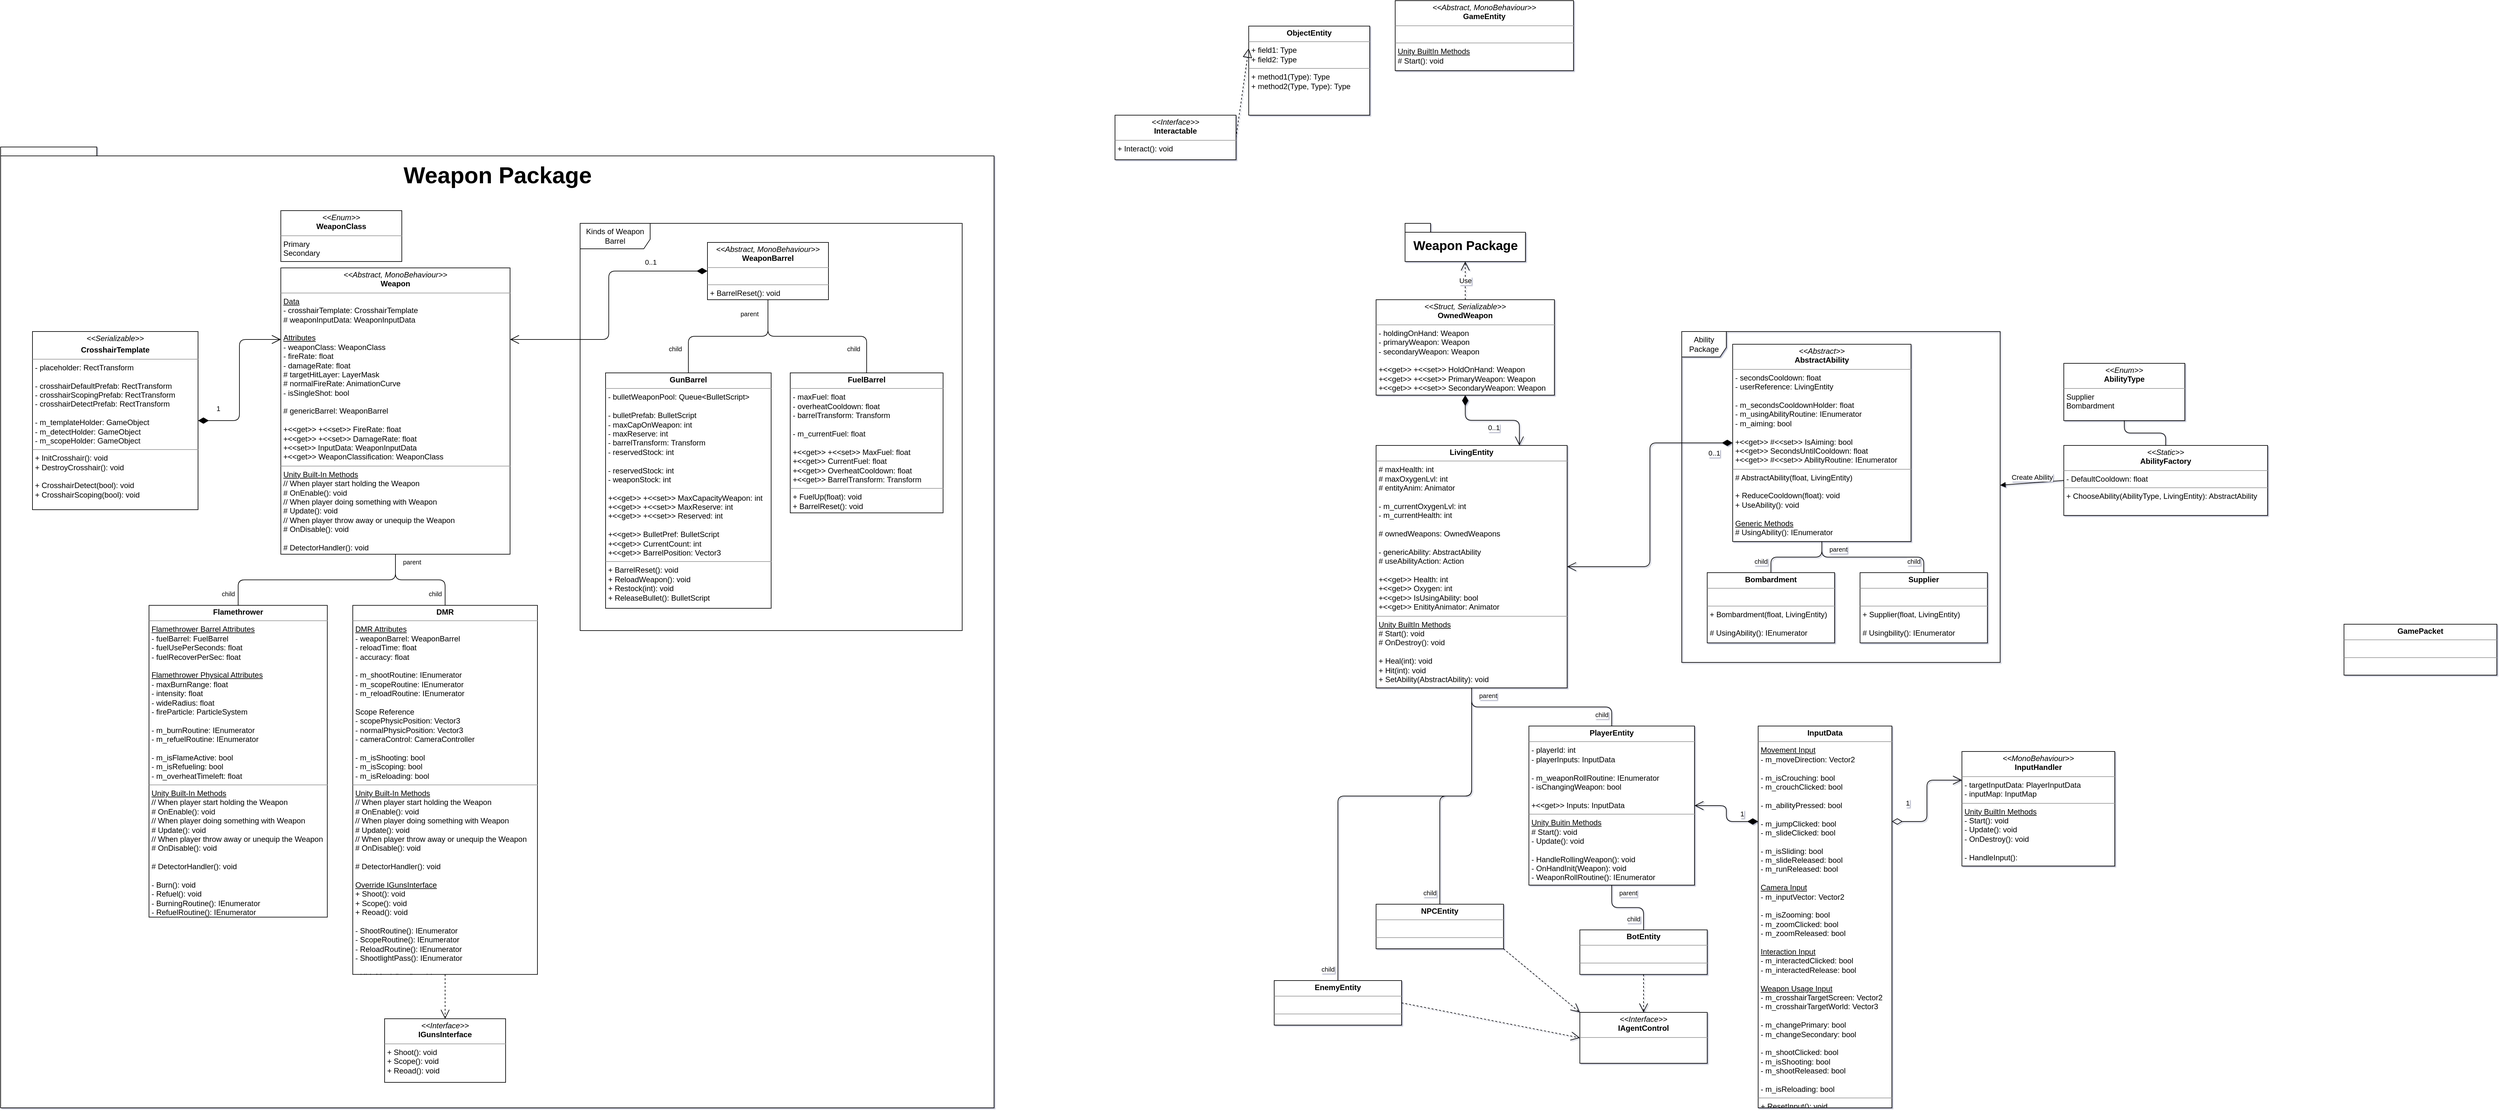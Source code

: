 <mxfile version="12.9.3" type="device" pages="2"><diagram name="Class Diagram" id="c4acf3e9-155e-7222-9cf6-157b1a14988f"><mxGraphModel dx="2071" dy="1814" grid="1" gridSize="10" guides="1" tooltips="1" connect="1" arrows="1" fold="1" page="1" pageScale="1" pageWidth="850" pageHeight="1100" background="#ffffff" math="0" shadow="1"><root><mxCell id="0"/><mxCell id="1" parent="0"/><mxCell id="bTawvDGpHzrRu1kVlBsm-3" value="&lt;span&gt;&lt;font style=&quot;font-size: 36px&quot;&gt;Weapon Package&lt;br&gt;&lt;/font&gt;&lt;/span&gt;" style="shape=folder;fontStyle=1;spacingTop=16;tabWidth=40;tabHeight=14;tabPosition=left;html=1;verticalAlign=top;align=center;" parent="1" vertex="1"><mxGeometry x="-240" y="50" width="1560" height="1510" as="geometry"/></mxCell><mxCell id="rZqHJwnrWdkYGrSu4Z-G-10" value="Kinds of Weapon Barrel" style="shape=umlFrame;whiteSpace=wrap;html=1;width=110;height=40;" vertex="1" parent="1"><mxGeometry x="670" y="170" width="600" height="640" as="geometry"/></mxCell><mxCell id="rZqHJwnrWdkYGrSu4Z-G-5" value="Ability Package" style="shape=umlFrame;whiteSpace=wrap;html=1;width=70;height=40;" vertex="1" parent="1"><mxGeometry x="2400" y="340" width="500" height="520" as="geometry"/></mxCell><mxCell id="HfD7s18XX2TUpddcQANz-1" value="&lt;p style=&quot;margin: 0px ; margin-top: 4px ; text-align: center&quot;&gt;&lt;i&gt;&amp;lt;&amp;lt;Abstract, MonoBehaviour&amp;gt;&amp;gt;&lt;/i&gt;&lt;br&gt;&lt;b&gt;Weapon&lt;/b&gt;&lt;/p&gt;&lt;hr size=&quot;1&quot;&gt;&lt;p style=&quot;margin: 0px ; margin-left: 4px&quot;&gt;&lt;u&gt;Data&lt;/u&gt;&lt;/p&gt;&lt;p style=&quot;margin: 0px ; margin-left: 4px&quot;&gt;- crosshairTemplate: CrosshairTemplate&lt;br&gt;# weaponInputData: WeaponInputData&lt;/p&gt;&lt;p style=&quot;margin: 0px ; margin-left: 4px&quot;&gt;&lt;br&gt;&lt;/p&gt;&lt;p style=&quot;margin: 0px ; margin-left: 4px&quot;&gt;&lt;u&gt;Attributes&lt;/u&gt;&lt;/p&gt;&lt;p style=&quot;margin: 0px ; margin-left: 4px&quot;&gt;- weaponClass: WeaponClass&lt;/p&gt;&lt;p style=&quot;margin: 0px ; margin-left: 4px&quot;&gt;- fireRate: float&lt;/p&gt;&lt;p style=&quot;margin: 0px ; margin-left: 4px&quot;&gt;- damageRate: float&lt;/p&gt;&lt;p style=&quot;margin: 0px ; margin-left: 4px&quot;&gt;# targetHitLayer: LayerMask&lt;/p&gt;&lt;p style=&quot;margin: 0px ; margin-left: 4px&quot;&gt;# normalFireRate: AnimationCurve&lt;/p&gt;&lt;p style=&quot;margin: 0px ; margin-left: 4px&quot;&gt;- isSingleShot: bool&lt;/p&gt;&lt;p style=&quot;margin: 0px ; margin-left: 4px&quot;&gt;&lt;br&gt;&lt;/p&gt;&lt;p style=&quot;margin: 0px ; margin-left: 4px&quot;&gt;# genericBarrel: WeaponBarrel&lt;br&gt;&lt;/p&gt;&lt;p style=&quot;margin: 0px ; margin-left: 4px&quot;&gt;&lt;br&gt;&lt;/p&gt;&lt;p style=&quot;margin: 0px ; margin-left: 4px&quot;&gt;+&amp;lt;&amp;lt;get&amp;gt;&amp;gt; +&amp;lt;&amp;lt;set&amp;gt;&amp;gt; FireRate: float&lt;/p&gt;&lt;p style=&quot;margin: 0px ; margin-left: 4px&quot;&gt;+&amp;lt;&amp;lt;get&amp;gt;&amp;gt; +&amp;lt;&amp;lt;set&amp;gt;&amp;gt; DamageRate: float&lt;/p&gt;&lt;p style=&quot;margin: 0px ; margin-left: 4px&quot;&gt;+&amp;lt;&amp;lt;set&amp;gt;&amp;gt; InputData: WeaponInputData&lt;/p&gt;&lt;p style=&quot;margin: 0px ; margin-left: 4px&quot;&gt;+&amp;lt;&amp;lt;get&amp;gt;&amp;gt; WeaponClassification: WeaponClass&lt;/p&gt;&lt;hr size=&quot;1&quot;&gt;&lt;p style=&quot;margin: 0px ; margin-left: 4px&quot;&gt;&lt;u&gt;Unity Built-In Methods&lt;/u&gt;&lt;/p&gt;&lt;p style=&quot;margin: 0px ; margin-left: 4px&quot;&gt;// When player start holding the Weapon&lt;u&gt;&lt;br&gt;&lt;/u&gt;&lt;/p&gt;&lt;p style=&quot;margin: 0px ; margin-left: 4px&quot;&gt;# OnEnable(): void&lt;/p&gt;&lt;p style=&quot;margin: 0px ; margin-left: 4px&quot;&gt;// When player doing something with Weapon&lt;br&gt;&lt;/p&gt;&lt;p style=&quot;margin: 0px ; margin-left: 4px&quot;&gt;# Update(): void&lt;/p&gt;&lt;p style=&quot;margin: 0px ; margin-left: 4px&quot;&gt;// When player throw away or unequip the Weapon&lt;br&gt;&lt;/p&gt;&lt;p style=&quot;margin: 0px ; margin-left: 4px&quot;&gt;# OnDisable(): void&lt;/p&gt;&lt;p style=&quot;margin: 0px ; margin-left: 4px&quot;&gt;&lt;br&gt;&lt;/p&gt;&lt;p style=&quot;margin: 0px ; margin-left: 4px&quot;&gt;# DetectorHandler(): void&lt;/p&gt;" style="verticalAlign=top;align=left;overflow=fill;fontSize=12;fontFamily=Helvetica;html=1;" parent="1" vertex="1"><mxGeometry x="200" y="240" width="360" height="450" as="geometry"/></mxCell><mxCell id="hsYUb1KWkBt1dmgauVDZ-22" value="&lt;p style=&quot;margin: 0px ; margin-top: 4px ; text-align: center&quot;&gt;&lt;i&gt;&amp;lt;&amp;lt;Serializable&amp;gt;&amp;gt;&lt;/i&gt;&lt;/p&gt;&lt;p style=&quot;margin: 0px ; margin-top: 4px ; text-align: center&quot;&gt;&lt;b&gt;CrosshairTemplate&lt;/b&gt;&lt;/p&gt;&lt;hr size=&quot;1&quot;&gt;&lt;p style=&quot;margin: 0px ; margin-left: 4px&quot;&gt;- placeholder: RectTransform&lt;br&gt;&lt;/p&gt;&lt;p style=&quot;margin: 0px ; margin-left: 4px&quot;&gt;&lt;br&gt;&lt;/p&gt;&lt;p style=&quot;margin: 0px ; margin-left: 4px&quot;&gt;- crosshairDefaultPrefab: RectTransform&lt;br&gt;- crosshairScopingPrefab: RectTransform&lt;/p&gt;&lt;p style=&quot;margin: 0px ; margin-left: 4px&quot;&gt;- crosshairDetectPrefab: RectTransform&lt;/p&gt;&lt;p style=&quot;margin: 0px ; margin-left: 4px&quot;&gt;&lt;br&gt;&lt;/p&gt;&lt;p style=&quot;margin: 0px ; margin-left: 4px&quot;&gt;- m_templateHolder: GameObject&lt;/p&gt;&lt;p style=&quot;margin: 0px ; margin-left: 4px&quot;&gt;- m_detectHolder: GameObject&lt;/p&gt;&lt;p style=&quot;margin: 0px ; margin-left: 4px&quot;&gt;- m_scopeHolder: GameObject&lt;/p&gt;&lt;hr size=&quot;1&quot;&gt;&lt;p style=&quot;margin: 0px ; margin-left: 4px&quot;&gt;+ InitCrosshair(): void&lt;br&gt;+ DestroyCrosshair(): void&lt;br&gt;&lt;/p&gt;&lt;p style=&quot;margin: 0px ; margin-left: 4px&quot;&gt;&lt;br&gt;&lt;/p&gt;&lt;p style=&quot;margin: 0px ; margin-left: 4px&quot;&gt;+ CrosshairDetect(bool): void&lt;/p&gt;&lt;p style=&quot;margin: 0px ; margin-left: 4px&quot;&gt;+ CrosshairScoping(bool): void&lt;/p&gt;" style="verticalAlign=top;align=left;overflow=fill;fontSize=12;fontFamily=Helvetica;html=1;" parent="1" vertex="1"><mxGeometry x="-190" y="340" width="260" height="280" as="geometry"/></mxCell><mxCell id="hsYUb1KWkBt1dmgauVDZ-23" value="1" style="endArrow=open;html=1;endSize=12;startArrow=diamondThin;startSize=14;startFill=1;edgeStyle=orthogonalEdgeStyle;align=left;verticalAlign=bottom;entryX=0;entryY=0.25;entryDx=0;entryDy=0;exitX=1;exitY=0.5;exitDx=0;exitDy=0;" parent="1" source="hsYUb1KWkBt1dmgauVDZ-22" target="HfD7s18XX2TUpddcQANz-1" edge="1"><mxGeometry x="-0.792" y="10" relative="1" as="geometry"><mxPoint x="660" y="460" as="sourcePoint"/><mxPoint x="820" y="460" as="targetPoint"/><mxPoint as="offset"/></mxGeometry></mxCell><mxCell id="hsYUb1KWkBt1dmgauVDZ-25" value="&lt;p style=&quot;margin: 0px ; margin-top: 4px ; text-align: center&quot;&gt;&lt;i&gt;&amp;lt;&amp;lt;Interface&amp;gt;&amp;gt;&lt;/i&gt;&lt;br&gt;&lt;b&gt;IGunsInterface&lt;/b&gt;&lt;/p&gt;&lt;hr size=&quot;1&quot;&gt;&lt;p style=&quot;margin: 0px ; margin-left: 4px&quot;&gt;&lt;span&gt;+ Shoot(): void&lt;/span&gt;&lt;br&gt;&lt;/p&gt;&lt;p style=&quot;margin: 0px 0px 0px 4px&quot;&gt;+ Scope(): void&lt;/p&gt;&lt;p style=&quot;margin: 0px 0px 0px 4px&quot;&gt;+ Reoad(): void&lt;/p&gt;" style="verticalAlign=top;align=left;overflow=fill;fontSize=12;fontFamily=Helvetica;html=1;" parent="1" vertex="1"><mxGeometry x="363" y="1420" width="190" height="100" as="geometry"/></mxCell><mxCell id="hsYUb1KWkBt1dmgauVDZ-26" value="&lt;p style=&quot;margin: 0px ; margin-top: 4px ; text-align: center&quot;&gt;&lt;b&gt;DMR&lt;/b&gt;&lt;/p&gt;&lt;hr size=&quot;1&quot;&gt;&lt;p style=&quot;margin: 0px ; margin-left: 4px&quot;&gt;&lt;u&gt;DMR Attributes&lt;/u&gt;&lt;/p&gt;&lt;p style=&quot;margin: 0px ; margin-left: 4px&quot;&gt;- weaponBarrel: WeaponBarrel&lt;br&gt;&lt;/p&gt;&lt;p style=&quot;margin: 0px ; margin-left: 4px&quot;&gt;- reloadTime: float&lt;/p&gt;&lt;p style=&quot;margin: 0px ; margin-left: 4px&quot;&gt;- accuracy: float&lt;/p&gt;&lt;p style=&quot;margin: 0px ; margin-left: 4px&quot;&gt;&lt;br&gt;&lt;/p&gt;&lt;p style=&quot;margin: 0px ; margin-left: 4px&quot;&gt;- m_shootRoutine: IEnumerator&lt;/p&gt;&lt;p style=&quot;margin: 0px ; margin-left: 4px&quot;&gt;- m_scopeRoutine: IEnumerator&lt;/p&gt;&lt;p style=&quot;margin: 0px ; margin-left: 4px&quot;&gt;- m_reloadRoutine: IEnumerator&lt;/p&gt;&lt;p style=&quot;margin: 0px ; margin-left: 4px&quot;&gt;&lt;br&gt;&lt;/p&gt;&lt;p style=&quot;margin: 0px ; margin-left: 4px&quot;&gt;Scope Reference&lt;/p&gt;&lt;p style=&quot;margin: 0px ; margin-left: 4px&quot;&gt;- scopePhysicPosition: Vector3&lt;/p&gt;&lt;p style=&quot;margin: 0px ; margin-left: 4px&quot;&gt;- normalPhysicPosition: Vector3&lt;/p&gt;&lt;p style=&quot;margin: 0px ; margin-left: 4px&quot;&gt;- cameraControl: CameraController&lt;/p&gt;&lt;p style=&quot;margin: 0px ; margin-left: 4px&quot;&gt;&lt;br&gt;&lt;/p&gt;&lt;p style=&quot;margin: 0px ; margin-left: 4px&quot;&gt;- m_isShooting: bool&lt;/p&gt;&lt;p style=&quot;margin: 0px ; margin-left: 4px&quot;&gt;- m_isScoping: bool&lt;/p&gt;&lt;p style=&quot;margin: 0px ; margin-left: 4px&quot;&gt;- m_isReloading: bool&lt;/p&gt;&lt;hr size=&quot;1&quot;&gt;&lt;p style=&quot;margin: 0px 0px 0px 4px&quot;&gt;&lt;u&gt;Unity Built-In Methods&lt;/u&gt;&lt;/p&gt;&lt;p style=&quot;margin: 0px 0px 0px 4px&quot;&gt;// When player start holding the Weapon&lt;u&gt;&lt;br&gt;&lt;/u&gt;&lt;/p&gt;&lt;p style=&quot;margin: 0px 0px 0px 4px&quot;&gt;# OnEnable(): void&lt;/p&gt;&lt;p style=&quot;margin: 0px 0px 0px 4px&quot;&gt;// When player doing something with Weapon&lt;br&gt;&lt;/p&gt;&lt;p style=&quot;margin: 0px 0px 0px 4px&quot;&gt;# Update(): void&lt;/p&gt;&lt;p style=&quot;margin: 0px 0px 0px 4px&quot;&gt;// When player throw away or unequip the Weapon&lt;br&gt;&lt;/p&gt;&lt;p style=&quot;margin: 0px 0px 0px 4px&quot;&gt;# OnDisable(): void&lt;/p&gt;&lt;p style=&quot;margin: 0px 0px 0px 4px&quot;&gt;&lt;br&gt;&lt;/p&gt;&lt;p style=&quot;margin: 0px 0px 0px 4px&quot;&gt;# DetectorHandler(): void&lt;br&gt;&lt;/p&gt;&lt;p style=&quot;margin: 0px 0px 0px 4px&quot;&gt;&lt;br&gt;&lt;/p&gt;&lt;p style=&quot;margin: 0px 0px 0px 4px&quot;&gt;&lt;u&gt;Override IGunsInterface&lt;/u&gt;&lt;/p&gt;&lt;p style=&quot;margin: 0px 0px 0px 4px&quot;&gt;+ Shoot(): void&lt;br&gt;&lt;/p&gt;&lt;p style=&quot;margin: 0px 0px 0px 4px&quot;&gt;+ Scope(): void&lt;/p&gt;&lt;p style=&quot;margin: 0px 0px 0px 4px&quot;&gt;+ Reoad(): void&lt;/p&gt;&lt;p style=&quot;margin: 0px 0px 0px 4px&quot;&gt;&lt;br&gt;&lt;/p&gt;&lt;p style=&quot;margin: 0px 0px 0px 4px&quot;&gt;- ShootRoutine(): IEnumerator&lt;/p&gt;&lt;p style=&quot;margin: 0px 0px 0px 4px&quot;&gt;- ScopeRoutine(): IEnumerator&lt;/p&gt;&lt;p style=&quot;margin: 0px 0px 0px 4px&quot;&gt;- ReloadRoutine(): IEnumerator&lt;/p&gt;&lt;p style=&quot;margin: 0px 0px 0px 4px&quot;&gt;- ShootlightPass(): IEnumerator&lt;/p&gt;&lt;p style=&quot;margin: 0px 0px 0px 4px&quot;&gt;&lt;br&gt;&lt;/p&gt;&lt;p style=&quot;margin: 0px 0px 0px 4px&quot;&gt;- HideMesh(bool): void&lt;/p&gt;" style="verticalAlign=top;align=left;overflow=fill;fontSize=12;fontFamily=Helvetica;html=1;" parent="1" vertex="1"><mxGeometry x="313" y="770.35" width="290" height="580" as="geometry"/></mxCell><mxCell id="hsYUb1KWkBt1dmgauVDZ-28" value="0..1" style="endArrow=open;html=1;endSize=12;startArrow=diamondThin;startSize=14;startFill=1;edgeStyle=orthogonalEdgeStyle;align=left;verticalAlign=bottom;exitX=0;exitY=0.5;exitDx=0;exitDy=0;entryX=1;entryY=0.25;entryDx=0;entryDy=0;" parent="1" source="ghlslRTqlHbdb63Zf9bl-1" target="HfD7s18XX2TUpddcQANz-1" edge="1"><mxGeometry x="-0.52" y="-5" relative="1" as="geometry"><mxPoint x="760" y="745.0" as="sourcePoint"/><mxPoint x="790" y="170" as="targetPoint"/><mxPoint as="offset"/></mxGeometry></mxCell><mxCell id="hsYUb1KWkBt1dmgauVDZ-30" value="" style="endArrow=none;html=1;edgeStyle=orthogonalEdgeStyle;exitX=0.5;exitY=1;exitDx=0;exitDy=0;entryX=0.5;entryY=0;entryDx=0;entryDy=0;" parent="1" source="HfD7s18XX2TUpddcQANz-1" target="hsYUb1KWkBt1dmgauVDZ-26" edge="1"><mxGeometry relative="1" as="geometry"><mxPoint x="320" y="710" as="sourcePoint"/><mxPoint x="480" y="710" as="targetPoint"/></mxGeometry></mxCell><mxCell id="hsYUb1KWkBt1dmgauVDZ-31" value="parent" style="resizable=0;html=1;align=left;verticalAlign=bottom;labelBackgroundColor=#ffffff;fontSize=10;" parent="hsYUb1KWkBt1dmgauVDZ-30" connectable="0" vertex="1"><mxGeometry x="-1" relative="1" as="geometry"><mxPoint x="10" y="20" as="offset"/></mxGeometry></mxCell><mxCell id="hsYUb1KWkBt1dmgauVDZ-32" value="child" style="resizable=0;html=1;align=right;verticalAlign=bottom;labelBackgroundColor=#ffffff;fontSize=10;" parent="hsYUb1KWkBt1dmgauVDZ-30" connectable="0" vertex="1"><mxGeometry x="1" relative="1" as="geometry"><mxPoint x="-5" y="-10.35" as="offset"/></mxGeometry></mxCell><mxCell id="Txn9Cz_b7ExjI8Gl7bab-1" value="&lt;p style=&quot;margin: 0px ; margin-top: 4px ; text-align: center&quot;&gt;&lt;b&gt;GunBarrel&lt;/b&gt;&lt;/p&gt;&lt;hr size=&quot;1&quot;&gt;&lt;p style=&quot;margin: 0px 0px 0px 4px&quot;&gt;&lt;span&gt;- bulletWeaponPool: Queue&amp;lt;BulletScript&amp;gt;&lt;/span&gt;&lt;br&gt;&lt;/p&gt;&lt;p style=&quot;margin: 0px 0px 0px 4px&quot;&gt;&lt;br&gt;&lt;/p&gt;&lt;p style=&quot;margin: 0px 0px 0px 4px&quot;&gt;- bulletPrefab: BulletScript&lt;br&gt;&lt;/p&gt;&lt;p style=&quot;margin: 0px 0px 0px 4px&quot;&gt;- maxCapOnWeapon: int&lt;/p&gt;&lt;p style=&quot;margin: 0px 0px 0px 4px&quot;&gt;- maxReserve: int&lt;/p&gt;&lt;p style=&quot;margin: 0px 0px 0px 4px&quot;&gt;- barrelTransform: Transform&lt;/p&gt;&lt;p style=&quot;margin: 0px 0px 0px 4px&quot;&gt;- reservedStock: int&lt;/p&gt;&lt;p style=&quot;margin: 0px 0px 0px 4px&quot;&gt;&lt;br&gt;&lt;/p&gt;&lt;p style=&quot;margin: 0px 0px 0px 4px&quot;&gt;- reservedStock: int&lt;/p&gt;&lt;p style=&quot;margin: 0px 0px 0px 4px&quot;&gt;- weaponStock: int&lt;/p&gt;&lt;p style=&quot;margin: 0px 0px 0px 4px&quot;&gt;&lt;br&gt;&lt;/p&gt;&lt;p style=&quot;margin: 0px 0px 0px 4px&quot;&gt;+&amp;lt;&amp;lt;get&amp;gt;&amp;gt; +&amp;lt;&amp;lt;set&amp;gt;&amp;gt; MaxCapacityWeapon: int&lt;/p&gt;&lt;p style=&quot;margin: 0px 0px 0px 4px&quot;&gt;+&amp;lt;&amp;lt;get&amp;gt;&amp;gt; +&amp;lt;&amp;lt;set&amp;gt;&amp;gt; MaxReserve: int&lt;/p&gt;&lt;p style=&quot;margin: 0px 0px 0px 4px&quot;&gt;+&amp;lt;&amp;lt;get&amp;gt;&amp;gt; +&amp;lt;&amp;lt;set&amp;gt;&amp;gt; Reserved: int&lt;/p&gt;&lt;p style=&quot;margin: 0px 0px 0px 4px&quot;&gt;&lt;br&gt;&lt;/p&gt;&lt;p style=&quot;margin: 0px 0px 0px 4px&quot;&gt;+&amp;lt;&amp;lt;get&amp;gt;&amp;gt; BulletPref: BulletScript&lt;br&gt;&lt;/p&gt;&lt;p style=&quot;margin: 0px 0px 0px 4px&quot;&gt;+&amp;lt;&amp;lt;get&amp;gt;&amp;gt; CurrentCount: int&lt;/p&gt;&lt;p style=&quot;margin: 0px 0px 0px 4px&quot;&gt;+&amp;lt;&amp;lt;get&amp;gt;&amp;gt; BarrelPosition: Vector3&lt;/p&gt;&lt;hr size=&quot;1&quot;&gt;&lt;p style=&quot;margin: 0px ; margin-left: 4px&quot;&gt;+ BarrelReset(): void&lt;br&gt;&lt;/p&gt;&lt;p style=&quot;margin: 0px ; margin-left: 4px&quot;&gt;+ ReloadWeapon(): void&lt;/p&gt;&lt;p style=&quot;margin: 0px ; margin-left: 4px&quot;&gt;+ Restock(int): void&lt;/p&gt;&lt;p style=&quot;margin: 0px ; margin-left: 4px&quot;&gt;+ ReleaseBullet(): BulletScript&lt;/p&gt;" style="verticalAlign=top;align=left;overflow=fill;fontSize=12;fontFamily=Helvetica;html=1;" parent="1" vertex="1"><mxGeometry x="710" y="405.0" width="260" height="370" as="geometry"/></mxCell><mxCell id="ghlslRTqlHbdb63Zf9bl-1" value="&lt;p style=&quot;margin: 0px ; margin-top: 4px ; text-align: center&quot;&gt;&lt;i&gt;&amp;lt;&amp;lt;Abstract, MonoBehaviour&amp;gt;&amp;gt;&lt;/i&gt;&lt;br&gt;&lt;b&gt;WeaponBarrel&lt;/b&gt;&lt;/p&gt;&lt;hr size=&quot;1&quot;&gt;&lt;p style=&quot;margin: 0px ; margin-left: 4px&quot;&gt;&lt;br&gt;&lt;/p&gt;&lt;hr size=&quot;1&quot;&gt;&lt;p style=&quot;margin: 0px ; margin-left: 4px&quot;&gt;+ BarrelReset(): void&lt;br&gt;&lt;/p&gt;" style="verticalAlign=top;align=left;overflow=fill;fontSize=12;fontFamily=Helvetica;html=1;" parent="1" vertex="1"><mxGeometry x="870" y="200" width="190" height="90" as="geometry"/></mxCell><mxCell id="ghlslRTqlHbdb63Zf9bl-2" value="" style="endArrow=none;html=1;edgeStyle=orthogonalEdgeStyle;exitX=0.5;exitY=1;exitDx=0;exitDy=0;entryX=0.5;entryY=0;entryDx=0;entryDy=0;" parent="1" source="ghlslRTqlHbdb63Zf9bl-1" target="Txn9Cz_b7ExjI8Gl7bab-1" edge="1"><mxGeometry relative="1" as="geometry"><mxPoint x="1155" y="780" as="sourcePoint"/><mxPoint x="1315" y="780" as="targetPoint"/></mxGeometry></mxCell><mxCell id="ghlslRTqlHbdb63Zf9bl-3" value="parent" style="resizable=0;html=1;align=left;verticalAlign=bottom;labelBackgroundColor=#ffffff;fontSize=10;" parent="ghlslRTqlHbdb63Zf9bl-2" connectable="0" vertex="1"><mxGeometry x="-1" relative="1" as="geometry"><mxPoint x="-45" y="30" as="offset"/></mxGeometry></mxCell><mxCell id="ghlslRTqlHbdb63Zf9bl-4" value="child" style="resizable=0;html=1;align=right;verticalAlign=bottom;labelBackgroundColor=#ffffff;fontSize=10;" parent="ghlslRTqlHbdb63Zf9bl-2" connectable="0" vertex="1"><mxGeometry x="1" relative="1" as="geometry"><mxPoint x="-10" y="-29.76" as="offset"/></mxGeometry></mxCell><mxCell id="ghlslRTqlHbdb63Zf9bl-6" value="&lt;p style=&quot;margin: 0px ; margin-top: 4px ; text-align: center&quot;&gt;&lt;i&gt;&amp;lt;&amp;lt;Enum&amp;gt;&amp;gt;&lt;/i&gt;&lt;br&gt;&lt;b&gt;WeaponClass&lt;/b&gt;&lt;/p&gt;&lt;hr size=&quot;1&quot;&gt;&lt;p style=&quot;margin: 0px ; margin-left: 4px&quot;&gt;Primary&lt;/p&gt;&lt;p style=&quot;margin: 0px ; margin-left: 4px&quot;&gt;Secondary&lt;/p&gt;" style="verticalAlign=top;align=left;overflow=fill;fontSize=12;fontFamily=Helvetica;html=1;" parent="1" vertex="1"><mxGeometry x="200" y="150" width="190" height="80" as="geometry"/></mxCell><mxCell id="ghlslRTqlHbdb63Zf9bl-7" value="&lt;p style=&quot;margin: 0px ; margin-top: 4px ; text-align: center&quot;&gt;&lt;b&gt;FuelBarrel&lt;/b&gt;&lt;/p&gt;&lt;hr size=&quot;1&quot;&gt;&lt;p style=&quot;margin: 0px ; margin-left: 4px&quot;&gt;- maxFuel: float&lt;br&gt;- overheatCooldown: float&lt;/p&gt;&lt;p style=&quot;margin: 0px ; margin-left: 4px&quot;&gt;- barrelTransform: Transform&lt;/p&gt;&lt;p style=&quot;margin: 0px ; margin-left: 4px&quot;&gt;&lt;br&gt;&lt;/p&gt;&lt;p style=&quot;margin: 0px ; margin-left: 4px&quot;&gt;- m_currentFuel: float&lt;/p&gt;&lt;p style=&quot;margin: 0px ; margin-left: 4px&quot;&gt;&lt;br&gt;&lt;/p&gt;&lt;p style=&quot;margin: 0px ; margin-left: 4px&quot;&gt;+&amp;lt;&amp;lt;get&amp;gt;&amp;gt; +&amp;lt;&amp;lt;set&amp;gt;&amp;gt; MaxFuel: float&lt;/p&gt;&lt;p style=&quot;margin: 0px ; margin-left: 4px&quot;&gt;+&amp;lt;&amp;lt;get&amp;gt;&amp;gt; CurrentFuel: float&lt;/p&gt;&lt;p style=&quot;margin: 0px ; margin-left: 4px&quot;&gt;+&amp;lt;&amp;lt;get&amp;gt;&amp;gt; OverheatCooldown: float&lt;/p&gt;&lt;p style=&quot;margin: 0px ; margin-left: 4px&quot;&gt;+&amp;lt;&amp;lt;get&amp;gt;&amp;gt; BarrelTransform: Transform&lt;/p&gt;&lt;hr size=&quot;1&quot;&gt;&lt;p style=&quot;margin: 0px ; margin-left: 4px&quot;&gt;+ FuelUp(float): void&lt;br&gt;&lt;/p&gt;&lt;p style=&quot;margin: 0px ; margin-left: 4px&quot;&gt;+ BarrelReset(): void&lt;/p&gt;" style="verticalAlign=top;align=left;overflow=fill;fontSize=12;fontFamily=Helvetica;html=1;" parent="1" vertex="1"><mxGeometry x="1000" y="405.0" width="240" height="220" as="geometry"/></mxCell><mxCell id="ghlslRTqlHbdb63Zf9bl-8" value="" style="endArrow=none;html=1;edgeStyle=orthogonalEdgeStyle;exitX=0.5;exitY=1;exitDx=0;exitDy=0;entryX=0.5;entryY=0;entryDx=0;entryDy=0;" parent="1" source="ghlslRTqlHbdb63Zf9bl-1" target="ghlslRTqlHbdb63Zf9bl-7" edge="1"><mxGeometry relative="1" as="geometry"><mxPoint x="1150.0" y="640" as="sourcePoint"/><mxPoint x="985.0" y="780" as="targetPoint"/></mxGeometry></mxCell><mxCell id="ghlslRTqlHbdb63Zf9bl-9" value="parent" style="resizable=0;html=1;align=left;verticalAlign=bottom;labelBackgroundColor=#ffffff;fontSize=10;" parent="ghlslRTqlHbdb63Zf9bl-8" connectable="0" vertex="1"><mxGeometry x="-1" relative="1" as="geometry"><mxPoint x="-45" y="30" as="offset"/></mxGeometry></mxCell><mxCell id="ghlslRTqlHbdb63Zf9bl-10" value="child" style="resizable=0;html=1;align=right;verticalAlign=bottom;labelBackgroundColor=#ffffff;fontSize=10;" parent="ghlslRTqlHbdb63Zf9bl-8" connectable="0" vertex="1"><mxGeometry x="1" relative="1" as="geometry"><mxPoint x="-10" y="-29.76" as="offset"/></mxGeometry></mxCell><mxCell id="ghlslRTqlHbdb63Zf9bl-11" value="&lt;p style=&quot;margin: 0px ; margin-top: 4px ; text-align: center&quot;&gt;&lt;b&gt;Flamethrower&lt;/b&gt;&lt;/p&gt;&lt;hr size=&quot;1&quot;&gt;&lt;p style=&quot;margin: 0px ; margin-left: 4px&quot;&gt;&lt;u&gt;Flamethrower Barrel Attributes&lt;/u&gt;&lt;/p&gt;&lt;p style=&quot;margin: 0px ; margin-left: 4px&quot;&gt;- fuelBarrel: FuelBarrel&lt;br&gt;- fuelUsePerSeconds: float&lt;/p&gt;&lt;p style=&quot;margin: 0px ; margin-left: 4px&quot;&gt;- fuelRecoverPerSec: float&lt;/p&gt;&lt;p style=&quot;margin: 0px ; margin-left: 4px&quot;&gt;&lt;br&gt;&lt;/p&gt;&lt;p style=&quot;margin: 0px ; margin-left: 4px&quot;&gt;&lt;u&gt;Flamethrower Physical Attributes&lt;/u&gt;&lt;/p&gt;&lt;p style=&quot;margin: 0px ; margin-left: 4px&quot;&gt;- maxBurnRange: float&lt;/p&gt;&lt;p style=&quot;margin: 0px ; margin-left: 4px&quot;&gt;- intensity: float&lt;/p&gt;&lt;p style=&quot;margin: 0px ; margin-left: 4px&quot;&gt;- wideRadius: float&lt;/p&gt;&lt;p style=&quot;margin: 0px ; margin-left: 4px&quot;&gt;- fireParticle: ParticleSystem&lt;/p&gt;&lt;p style=&quot;margin: 0px ; margin-left: 4px&quot;&gt;&lt;br&gt;&lt;/p&gt;&lt;p style=&quot;margin: 0px ; margin-left: 4px&quot;&gt;- m_burnRoutine: IEnumerator&lt;/p&gt;&lt;p style=&quot;margin: 0px ; margin-left: 4px&quot;&gt;- m_refuelRoutine: IEnumerator&lt;/p&gt;&lt;p style=&quot;margin: 0px ; margin-left: 4px&quot;&gt;&lt;br&gt;&lt;/p&gt;&lt;p style=&quot;margin: 0px ; margin-left: 4px&quot;&gt;- m_isFlameActive: bool&lt;/p&gt;&lt;p style=&quot;margin: 0px ; margin-left: 4px&quot;&gt;- m_isRefueling: bool&lt;/p&gt;&lt;p style=&quot;margin: 0px ; margin-left: 4px&quot;&gt;- m_overheatTimeleft: float&lt;/p&gt;&lt;hr size=&quot;1&quot;&gt;&lt;p style=&quot;margin: 0px 0px 0px 4px&quot;&gt;&lt;u&gt;Unity Built-In Methods&lt;/u&gt;&lt;/p&gt;&lt;p style=&quot;margin: 0px 0px 0px 4px&quot;&gt;// When player start holding the Weapon&lt;u&gt;&lt;br&gt;&lt;/u&gt;&lt;/p&gt;&lt;p style=&quot;margin: 0px 0px 0px 4px&quot;&gt;# OnEnable(): void&lt;/p&gt;&lt;p style=&quot;margin: 0px 0px 0px 4px&quot;&gt;// When player doing something with Weapon&lt;br&gt;&lt;/p&gt;&lt;p style=&quot;margin: 0px 0px 0px 4px&quot;&gt;# Update(): void&lt;/p&gt;&lt;p style=&quot;margin: 0px 0px 0px 4px&quot;&gt;// When player throw away or unequip the Weapon&lt;br&gt;&lt;/p&gt;&lt;p style=&quot;margin: 0px 0px 0px 4px&quot;&gt;# OnDisable(): void&lt;/p&gt;&lt;p style=&quot;margin: 0px 0px 0px 4px&quot;&gt;&lt;br&gt;&lt;/p&gt;&lt;p style=&quot;margin: 0px 0px 0px 4px&quot;&gt;# DetectorHandler(): void&lt;br&gt;&lt;/p&gt;&lt;p style=&quot;margin: 0px 0px 0px 4px&quot;&gt;&lt;br&gt;&lt;/p&gt;&lt;p style=&quot;margin: 0px 0px 0px 4px&quot;&gt;- Burn(): void&lt;/p&gt;&lt;p style=&quot;margin: 0px 0px 0px 4px&quot;&gt;- Refuel(): void&lt;/p&gt;&lt;p style=&quot;margin: 0px 0px 0px 4px&quot;&gt;- BurningRoutine(): IEnumerator&lt;/p&gt;&lt;p style=&quot;margin: 0px 0px 0px 4px&quot;&gt;- RefuelRoutine(): IEnumerator&lt;/p&gt;" style="verticalAlign=top;align=left;overflow=fill;fontSize=12;fontFamily=Helvetica;html=1;" parent="1" vertex="1"><mxGeometry x="-7" y="770.35" width="280" height="490" as="geometry"/></mxCell><mxCell id="ghlslRTqlHbdb63Zf9bl-12" value="" style="endArrow=none;html=1;edgeStyle=orthogonalEdgeStyle;exitX=0.5;exitY=1;exitDx=0;exitDy=0;entryX=0.5;entryY=0;entryDx=0;entryDy=0;" parent="1" source="HfD7s18XX2TUpddcQANz-1" target="ghlslRTqlHbdb63Zf9bl-11" edge="1"><mxGeometry relative="1" as="geometry"><mxPoint x="390" y="640.0" as="sourcePoint"/><mxPoint x="555" y="730.0" as="targetPoint"/></mxGeometry></mxCell><mxCell id="ghlslRTqlHbdb63Zf9bl-13" value="parent" style="resizable=0;html=1;align=left;verticalAlign=bottom;labelBackgroundColor=#ffffff;fontSize=10;" parent="ghlslRTqlHbdb63Zf9bl-12" connectable="0" vertex="1"><mxGeometry x="-1" relative="1" as="geometry"><mxPoint x="10" y="20" as="offset"/></mxGeometry></mxCell><mxCell id="ghlslRTqlHbdb63Zf9bl-14" value="child" style="resizable=0;html=1;align=right;verticalAlign=bottom;labelBackgroundColor=#ffffff;fontSize=10;" parent="ghlslRTqlHbdb63Zf9bl-12" connectable="0" vertex="1"><mxGeometry x="1" relative="1" as="geometry"><mxPoint x="-5" y="-10.35" as="offset"/></mxGeometry></mxCell><mxCell id="fMGTAp6e3YsbP5a67XDD-1" value="&lt;p style=&quot;margin: 0px ; margin-top: 4px ; text-align: center&quot;&gt;&lt;i&gt;&amp;lt;&amp;lt;Abstract, MonoBehaviour&amp;gt;&amp;gt;&lt;/i&gt;&lt;br&gt;&lt;b&gt;GameEntity&lt;/b&gt;&lt;/p&gt;&lt;hr size=&quot;1&quot;&gt;&lt;p style=&quot;margin: 0px ; margin-left: 4px&quot;&gt;&lt;br&gt;&lt;/p&gt;&lt;hr size=&quot;1&quot;&gt;&lt;p style=&quot;margin: 0px ; margin-left: 4px&quot;&gt;&lt;u&gt;Unity BuiltIn Methods&lt;/u&gt;&lt;/p&gt;&lt;p style=&quot;margin: 0px ; margin-left: 4px&quot;&gt;# Start(): void&lt;/p&gt;&lt;p style=&quot;margin: 0px ; margin-left: 4px&quot;&gt;&lt;br&gt;&lt;/p&gt;" style="verticalAlign=top;align=left;overflow=fill;fontSize=12;fontFamily=Helvetica;html=1;" parent="1" vertex="1"><mxGeometry x="1950" y="-180" width="280" height="110" as="geometry"/></mxCell><mxCell id="xuF9XADYHuWdXT_udDcI-1" value="&lt;p style=&quot;margin: 0px ; margin-top: 4px ; text-align: center&quot;&gt;&lt;i&gt;&amp;lt;&amp;lt;Abstract&amp;gt;&amp;gt;&lt;/i&gt;&lt;br&gt;&lt;b&gt;AbstractAbility&lt;/b&gt;&lt;/p&gt;&lt;hr size=&quot;1&quot;&gt;&lt;p style=&quot;margin: 0px ; margin-left: 4px&quot;&gt;- secondsCooldown: float&lt;br&gt;&lt;/p&gt;&lt;p style=&quot;margin: 0px ; margin-left: 4px&quot;&gt;- userReference: LivingEntity&lt;/p&gt;&lt;p style=&quot;margin: 0px ; margin-left: 4px&quot;&gt;&lt;br&gt;&lt;/p&gt;&lt;p style=&quot;margin: 0px ; margin-left: 4px&quot;&gt;- m_secondsCooldownHolder: float&lt;/p&gt;&lt;p style=&quot;margin: 0px ; margin-left: 4px&quot;&gt;- m_usingAbilityRoutine: IEnumerator&lt;/p&gt;&lt;p style=&quot;margin: 0px ; margin-left: 4px&quot;&gt;- m_aiming: bool&lt;/p&gt;&lt;p style=&quot;margin: 0px ; margin-left: 4px&quot;&gt;&lt;br&gt;&lt;/p&gt;&lt;p style=&quot;margin: 0px ; margin-left: 4px&quot;&gt;+&amp;lt;&amp;lt;get&amp;gt;&amp;gt; #&amp;lt;&amp;lt;set&amp;gt;&amp;gt; IsAiming: bool&lt;/p&gt;&lt;p style=&quot;margin: 0px ; margin-left: 4px&quot;&gt;+&amp;lt;&amp;lt;get&amp;gt;&amp;gt; SecondsUntilCooldown: float&lt;/p&gt;&lt;p style=&quot;margin: 0px ; margin-left: 4px&quot;&gt;+&amp;lt;&amp;lt;get&amp;gt;&amp;gt; #&amp;lt;&amp;lt;set&amp;gt;&amp;gt; AbilityRoutine: IEnumerator&lt;/p&gt;&lt;hr size=&quot;1&quot;&gt;&lt;p style=&quot;margin: 0px ; margin-left: 4px&quot;&gt;# AbstractAbility(float, LivingEntity)&lt;/p&gt;&lt;p style=&quot;margin: 0px ; margin-left: 4px&quot;&gt;&lt;br&gt;&lt;/p&gt;&lt;p style=&quot;margin: 0px ; margin-left: 4px&quot;&gt;+ ReduceCooldown(float): void&lt;/p&gt;&lt;p style=&quot;margin: 0px ; margin-left: 4px&quot;&gt;+ UseAbility(): void&lt;/p&gt;&lt;p style=&quot;margin: 0px ; margin-left: 4px&quot;&gt;&lt;br&gt;&lt;/p&gt;&lt;p style=&quot;margin: 0px ; margin-left: 4px&quot;&gt;&lt;u&gt;Generic Methods&lt;/u&gt;&lt;/p&gt;&lt;p style=&quot;margin: 0px ; margin-left: 4px&quot;&gt;# UsingAbility(): IEnumerator&lt;/p&gt;" style="verticalAlign=top;align=left;overflow=fill;fontSize=12;fontFamily=Helvetica;html=1;" parent="1" vertex="1"><mxGeometry x="2480" y="360" width="280" height="310" as="geometry"/></mxCell><mxCell id="xuF9XADYHuWdXT_udDcI-2" value="&lt;p style=&quot;margin: 0px ; margin-top: 4px ; text-align: center&quot;&gt;&lt;i&gt;&amp;lt;&amp;lt;Struct, Serializable&amp;gt;&amp;gt;&lt;/i&gt;&lt;br&gt;&lt;b&gt;OwnedWeapon&lt;/b&gt;&lt;/p&gt;&lt;hr size=&quot;1&quot;&gt;&lt;p style=&quot;margin: 0px ; margin-left: 4px&quot;&gt;- holdingOnHand: Weapon&lt;br&gt;- primaryWeapon: Weapon&lt;/p&gt;&lt;p style=&quot;margin: 0px ; margin-left: 4px&quot;&gt;- secondaryWeapon: Weapon&lt;/p&gt;&lt;p style=&quot;margin: 0px ; margin-left: 4px&quot;&gt;&lt;br&gt;&lt;/p&gt;&lt;p style=&quot;margin: 0px ; margin-left: 4px&quot;&gt;+&amp;lt;&amp;lt;get&amp;gt;&amp;gt; +&amp;lt;&amp;lt;set&amp;gt;&amp;gt; HoldOnHand: Weapon&lt;/p&gt;&lt;p style=&quot;margin: 0px ; margin-left: 4px&quot;&gt;+&amp;lt;&amp;lt;get&amp;gt;&amp;gt; +&amp;lt;&amp;lt;set&amp;gt;&amp;gt; PrimaryWeapon: Weapon&lt;br&gt;&lt;/p&gt;&lt;p style=&quot;margin: 0px ; margin-left: 4px&quot;&gt;+&amp;lt;&amp;lt;get&amp;gt;&amp;gt; +&amp;lt;&amp;lt;set&amp;gt;&amp;gt; SecondaryWeapon: Weapon&lt;/p&gt;" style="verticalAlign=top;align=left;overflow=fill;fontSize=12;fontFamily=Helvetica;html=1;" parent="1" vertex="1"><mxGeometry x="1920" y="290" width="280" height="150" as="geometry"/></mxCell><mxCell id="xuF9XADYHuWdXT_udDcI-3" value="0..1" style="endArrow=open;html=1;endSize=12;startArrow=diamondThin;startSize=14;startFill=1;edgeStyle=orthogonalEdgeStyle;align=left;verticalAlign=bottom;entryX=0.75;entryY=0;entryDx=0;entryDy=0;exitX=0.5;exitY=1;exitDx=0;exitDy=0;" parent="1" source="xuF9XADYHuWdXT_udDcI-2" target="eU4rlZCwED-sMwoRhhzi-1" edge="1"><mxGeometry x="-0.097" y="-20" relative="1" as="geometry"><mxPoint x="2010" y="600" as="sourcePoint"/><mxPoint x="2070" y="675" as="targetPoint"/><mxPoint as="offset"/></mxGeometry></mxCell><mxCell id="xuF9XADYHuWdXT_udDcI-4" value="&lt;p style=&quot;margin: 0px ; margin-top: 4px ; text-align: center&quot;&gt;&lt;b&gt;PlayerEntity&lt;/b&gt;&lt;/p&gt;&lt;hr size=&quot;1&quot;&gt;&lt;p style=&quot;margin: 0px ; margin-left: 4px&quot;&gt;- playerId: int&lt;/p&gt;&lt;p style=&quot;margin: 0px ; margin-left: 4px&quot;&gt;- playerInputs: InputData&lt;/p&gt;&lt;p style=&quot;margin: 0px ; margin-left: 4px&quot;&gt;&lt;br&gt;&lt;/p&gt;&lt;p style=&quot;margin: 0px ; margin-left: 4px&quot;&gt;- m_weaponRollRoutine: IEnumerator&lt;/p&gt;&lt;p style=&quot;margin: 0px ; margin-left: 4px&quot;&gt;- isChangingWeapon: bool&lt;/p&gt;&lt;p style=&quot;margin: 0px ; margin-left: 4px&quot;&gt;&lt;br&gt;&lt;/p&gt;&lt;p style=&quot;margin: 0px ; margin-left: 4px&quot;&gt;+&amp;lt;&amp;lt;get&amp;gt;&amp;gt; Inputs: InputData&lt;/p&gt;&lt;hr size=&quot;1&quot;&gt;&lt;p style=&quot;margin: 0px ; margin-left: 4px&quot;&gt;&lt;u&gt;Unity Buitin Methods&lt;/u&gt;&lt;/p&gt;&lt;p style=&quot;margin: 0px ; margin-left: 4px&quot;&gt;# Start(): void&lt;br&gt;- Update(): void&lt;/p&gt;&lt;p style=&quot;margin: 0px ; margin-left: 4px&quot;&gt;&lt;br&gt;&lt;/p&gt;&lt;p style=&quot;margin: 0px ; margin-left: 4px&quot;&gt;- HandleRollingWeapon(): void&lt;/p&gt;&lt;p style=&quot;margin: 0px ; margin-left: 4px&quot;&gt;- OnHandInit(Weapon): void&lt;/p&gt;&lt;p style=&quot;margin: 0px ; margin-left: 4px&quot;&gt;- WeaponRollRoutine(): IEnumerator&lt;/p&gt;" style="verticalAlign=top;align=left;overflow=fill;fontSize=12;fontFamily=Helvetica;html=1;" parent="1" vertex="1"><mxGeometry x="2160" y="960" width="260" height="250" as="geometry"/></mxCell><mxCell id="AHOovWJxnISGwnyyQ4th-3" value="" style="endArrow=none;html=1;edgeStyle=orthogonalEdgeStyle;entryX=0.5;entryY=0;entryDx=0;entryDy=0;exitX=0.5;exitY=1;exitDx=0;exitDy=0;" parent="1" source="eU4rlZCwED-sMwoRhhzi-1" target="xuF9XADYHuWdXT_udDcI-4" edge="1"><mxGeometry relative="1" as="geometry"><mxPoint x="2105" y="1055" as="sourcePoint"/><mxPoint x="2585" y="1015" as="targetPoint"/></mxGeometry></mxCell><mxCell id="AHOovWJxnISGwnyyQ4th-4" value="parent" style="resizable=0;html=1;align=left;verticalAlign=bottom;labelBackgroundColor=#ffffff;fontSize=10;" parent="AHOovWJxnISGwnyyQ4th-3" connectable="0" vertex="1"><mxGeometry x="-1" relative="1" as="geometry"><mxPoint x="10" y="20" as="offset"/></mxGeometry></mxCell><mxCell id="AHOovWJxnISGwnyyQ4th-5" value="child" style="resizable=0;html=1;align=right;verticalAlign=bottom;labelBackgroundColor=#ffffff;fontSize=10;" parent="AHOovWJxnISGwnyyQ4th-3" connectable="0" vertex="1"><mxGeometry x="1" relative="1" as="geometry"><mxPoint x="-5" y="-9.29" as="offset"/></mxGeometry></mxCell><mxCell id="AHOovWJxnISGwnyyQ4th-11" value="&lt;p style=&quot;margin: 0px ; margin-top: 4px ; text-align: center&quot;&gt;&lt;b&gt;NPCEntity&lt;/b&gt;&lt;/p&gt;&lt;hr size=&quot;1&quot;&gt;&lt;p style=&quot;margin: 0px ; margin-left: 4px&quot;&gt;&lt;br&gt;&lt;/p&gt;&lt;hr size=&quot;1&quot;&gt;&lt;p style=&quot;margin: 0px ; margin-left: 4px&quot;&gt;&lt;br&gt;&lt;/p&gt;" style="verticalAlign=top;align=left;overflow=fill;fontSize=12;fontFamily=Helvetica;html=1;" parent="1" vertex="1"><mxGeometry x="1920" y="1240" width="200" height="70" as="geometry"/></mxCell><mxCell id="AHOovWJxnISGwnyyQ4th-12" value="" style="endArrow=none;html=1;edgeStyle=orthogonalEdgeStyle;entryX=0.5;entryY=0;entryDx=0;entryDy=0;exitX=0.5;exitY=1;exitDx=0;exitDy=0;" parent="1" source="eU4rlZCwED-sMwoRhhzi-1" target="AHOovWJxnISGwnyyQ4th-11" edge="1"><mxGeometry relative="1" as="geometry"><mxPoint x="2065" y="995" as="sourcePoint"/><mxPoint x="2315" y="985" as="targetPoint"/></mxGeometry></mxCell><mxCell id="AHOovWJxnISGwnyyQ4th-13" value="parent" style="resizable=0;html=1;align=left;verticalAlign=bottom;labelBackgroundColor=#ffffff;fontSize=10;" parent="AHOovWJxnISGwnyyQ4th-12" connectable="0" vertex="1"><mxGeometry x="-1" relative="1" as="geometry"><mxPoint x="10" y="20" as="offset"/></mxGeometry></mxCell><mxCell id="AHOovWJxnISGwnyyQ4th-14" value="child" style="resizable=0;html=1;align=right;verticalAlign=bottom;labelBackgroundColor=#ffffff;fontSize=10;" parent="AHOovWJxnISGwnyyQ4th-12" connectable="0" vertex="1"><mxGeometry x="1" relative="1" as="geometry"><mxPoint x="-5" y="-9.29" as="offset"/></mxGeometry></mxCell><mxCell id="AHOovWJxnISGwnyyQ4th-15" value="0..1" style="endArrow=open;html=1;endSize=12;startArrow=diamondThin;startSize=14;startFill=1;edgeStyle=orthogonalEdgeStyle;align=left;verticalAlign=bottom;entryX=1;entryY=0.5;entryDx=0;entryDy=0;exitX=0;exitY=0.5;exitDx=0;exitDy=0;" parent="1" source="xuF9XADYHuWdXT_udDcI-1" target="eU4rlZCwED-sMwoRhhzi-1" edge="1"><mxGeometry x="-0.318" y="90" relative="1" as="geometry"><mxPoint x="1920" y="300" as="sourcePoint"/><mxPoint x="1880" y="410" as="targetPoint"/><mxPoint as="offset"/></mxGeometry></mxCell><mxCell id="AHOovWJxnISGwnyyQ4th-16" value="&lt;p style=&quot;margin: 0px ; margin-top: 4px ; text-align: center&quot;&gt;&lt;b&gt;Supplier&lt;/b&gt;&lt;/p&gt;&lt;hr size=&quot;1&quot;&gt;&lt;p style=&quot;margin: 0px ; margin-left: 4px&quot;&gt;&lt;br&gt;&lt;/p&gt;&lt;hr size=&quot;1&quot;&gt;&lt;p style=&quot;margin: 0px ; margin-left: 4px&quot;&gt;+ Supplier(float, LivingEntity)&lt;/p&gt;&lt;p style=&quot;margin: 0px ; margin-left: 4px&quot;&gt;&lt;br&gt;&lt;/p&gt;&lt;p style=&quot;margin: 0px ; margin-left: 4px&quot;&gt;# Usingbility(): IEnumerator&lt;br&gt;&lt;/p&gt;" style="verticalAlign=top;align=left;overflow=fill;fontSize=12;fontFamily=Helvetica;html=1;" parent="1" vertex="1"><mxGeometry x="2680" y="718.93" width="200" height="110.36" as="geometry"/></mxCell><mxCell id="AHOovWJxnISGwnyyQ4th-17" value="" style="endArrow=none;html=1;edgeStyle=orthogonalEdgeStyle;exitX=0.5;exitY=1;exitDx=0;exitDy=0;entryX=0.5;entryY=0;entryDx=0;entryDy=0;" parent="1" source="xuF9XADYHuWdXT_udDcI-1" target="AHOovWJxnISGwnyyQ4th-16" edge="1"><mxGeometry relative="1" as="geometry"><mxPoint x="2000" y="1010" as="sourcePoint"/><mxPoint x="2230" y="1090" as="targetPoint"/></mxGeometry></mxCell><mxCell id="AHOovWJxnISGwnyyQ4th-18" value="parent" style="resizable=0;html=1;align=left;verticalAlign=bottom;labelBackgroundColor=#ffffff;fontSize=10;" parent="AHOovWJxnISGwnyyQ4th-17" connectable="0" vertex="1"><mxGeometry x="-1" relative="1" as="geometry"><mxPoint x="10" y="20" as="offset"/></mxGeometry></mxCell><mxCell id="AHOovWJxnISGwnyyQ4th-19" value="child" style="resizable=0;html=1;align=right;verticalAlign=bottom;labelBackgroundColor=#ffffff;fontSize=10;" parent="AHOovWJxnISGwnyyQ4th-17" connectable="0" vertex="1"><mxGeometry x="1" relative="1" as="geometry"><mxPoint x="-5" y="-9.29" as="offset"/></mxGeometry></mxCell><mxCell id="eU4rlZCwED-sMwoRhhzi-1" value="&lt;p style=&quot;margin: 0px ; margin-top: 4px ; text-align: center&quot;&gt;&lt;b&gt;LivingEntity&lt;/b&gt;&lt;/p&gt;&lt;hr size=&quot;1&quot;&gt;&lt;p style=&quot;margin: 0px 0px 0px 4px&quot;&gt;# maxHealth: int&lt;br&gt;# maxOxygenLvl: int&lt;/p&gt;&lt;p style=&quot;margin: 0px 0px 0px 4px&quot;&gt;# entityAnim: Animator&lt;br&gt;&lt;/p&gt;&lt;p style=&quot;margin: 0px 0px 0px 4px&quot;&gt;&lt;br&gt;&lt;/p&gt;&lt;p style=&quot;margin: 0px 0px 0px 4px&quot;&gt;- m_currentOxygenLvl: int&lt;/p&gt;&lt;p style=&quot;margin: 0px 0px 0px 4px&quot;&gt;- m_currentHealth: int&lt;/p&gt;&lt;p style=&quot;margin: 0px 0px 0px 4px&quot;&gt;&lt;br&gt;&lt;/p&gt;&lt;p style=&quot;margin: 0px 0px 0px 4px&quot;&gt;# ownedWeapons: OwnedWeapons&lt;/p&gt;&lt;p style=&quot;margin: 0px 0px 0px 4px&quot;&gt;&lt;br&gt;&lt;/p&gt;&lt;p style=&quot;margin: 0px 0px 0px 4px&quot;&gt;- genericAbility: AbstractAbility&lt;br&gt;&lt;/p&gt;&lt;p style=&quot;margin: 0px 0px 0px 4px&quot;&gt;# useAbilityAction: Action&lt;/p&gt;&lt;p style=&quot;margin: 0px 0px 0px 4px&quot;&gt;&lt;br&gt;&lt;/p&gt;&lt;p style=&quot;margin: 0px 0px 0px 4px&quot;&gt;+&amp;lt;&amp;lt;get&amp;gt;&amp;gt; Health: int&lt;/p&gt;&lt;p style=&quot;margin: 0px 0px 0px 4px&quot;&gt;+&amp;lt;&amp;lt;get&amp;gt;&amp;gt; Oxygen: int&lt;/p&gt;&lt;p style=&quot;margin: 0px 0px 0px 4px&quot;&gt;+&amp;lt;&amp;lt;get&amp;gt;&amp;gt; IsUsingAbility: bool&lt;/p&gt;&lt;p style=&quot;margin: 0px 0px 0px 4px&quot;&gt;+&amp;lt;&amp;lt;get&amp;gt;&amp;gt; EnitityAnimator: Animator&lt;/p&gt;&lt;hr size=&quot;1&quot;&gt;&lt;p style=&quot;margin: 0px 0px 0px 4px&quot;&gt;&lt;u&gt;Unity BuiltIn Methods&lt;/u&gt;&lt;/p&gt;&lt;p style=&quot;margin: 0px 0px 0px 4px&quot;&gt;# Start(): void&lt;/p&gt;&lt;p style=&quot;margin: 0px 0px 0px 4px&quot;&gt;# OnDestroy(): void&lt;/p&gt;&lt;p style=&quot;margin: 0px 0px 0px 4px&quot;&gt;&lt;br&gt;&lt;/p&gt;&lt;p style=&quot;margin: 0px 0px 0px 4px&quot;&gt;+ Heal(int): void&lt;/p&gt;&lt;p style=&quot;margin: 0px 0px 0px 4px&quot;&gt;+ Hit(int): void&lt;/p&gt;&lt;p style=&quot;margin: 0px 0px 0px 4px&quot;&gt;+ SetAbility(AbstractAbility): void&lt;/p&gt;" style="verticalAlign=top;align=left;overflow=fill;fontSize=12;fontFamily=Helvetica;html=1;" parent="1" vertex="1"><mxGeometry x="1920" y="519.05" width="300" height="380.95" as="geometry"/></mxCell><mxCell id="eU4rlZCwED-sMwoRhhzi-3" value="&lt;p style=&quot;margin: 0px ; margin-top: 4px ; text-align: center&quot;&gt;&lt;b&gt;ObjectEntity&lt;/b&gt;&lt;/p&gt;&lt;hr size=&quot;1&quot;&gt;&lt;p style=&quot;margin: 0px ; margin-left: 4px&quot;&gt;+ field1: Type&lt;br&gt;+ field2: Type&lt;/p&gt;&lt;hr size=&quot;1&quot;&gt;&lt;p style=&quot;margin: 0px ; margin-left: 4px&quot;&gt;+ method1(Type): Type&lt;br&gt;+ method2(Type, Type): Type&lt;/p&gt;" style="verticalAlign=top;align=left;overflow=fill;fontSize=12;fontFamily=Helvetica;html=1;" parent="1" vertex="1"><mxGeometry x="1720" y="-140" width="190" height="140" as="geometry"/></mxCell><mxCell id="eU4rlZCwED-sMwoRhhzi-9" value="1" style="endArrow=open;html=1;endSize=12;startArrow=diamondThin;startSize=14;startFill=1;edgeStyle=orthogonalEdgeStyle;align=left;verticalAlign=bottom;exitX=0;exitY=0.25;exitDx=0;exitDy=0;entryX=1;entryY=0.5;entryDx=0;entryDy=0;" parent="1" source="qhaWTH_DmmwXh9Lsg1PR-4" target="xuF9XADYHuWdXT_udDcI-4" edge="1"><mxGeometry x="-0.151" y="-20" relative="1" as="geometry"><mxPoint x="2480" y="1025" as="sourcePoint"/><mxPoint x="2550" y="1210" as="targetPoint"/><mxPoint as="offset"/></mxGeometry></mxCell><mxCell id="eU4rlZCwED-sMwoRhhzi-10" value="&lt;p style=&quot;margin: 0px ; margin-top: 4px ; text-align: center&quot;&gt;&lt;i&gt;&amp;lt;&amp;lt;Interface&amp;gt;&amp;gt;&lt;/i&gt;&lt;br&gt;&lt;b&gt;Interactable&lt;/b&gt;&lt;/p&gt;&lt;hr size=&quot;1&quot;&gt;&lt;p style=&quot;margin: 0px ; margin-left: 4px&quot;&gt;+ Interact(): void&lt;br&gt;&lt;/p&gt;" style="verticalAlign=top;align=left;overflow=fill;fontSize=12;fontFamily=Helvetica;html=1;" parent="1" vertex="1"><mxGeometry x="1510" width="190" height="70" as="geometry"/></mxCell><mxCell id="bTawvDGpHzrRu1kVlBsm-2" value="" style="endArrow=block;dashed=1;endFill=0;endSize=12;html=1;exitX=1;exitY=0.5;exitDx=0;exitDy=0;entryX=0;entryY=0.25;entryDx=0;entryDy=0;" parent="1" source="eU4rlZCwED-sMwoRhhzi-10" target="eU4rlZCwED-sMwoRhhzi-3" edge="1"><mxGeometry width="160" relative="1" as="geometry"><mxPoint x="1590" y="100" as="sourcePoint"/><mxPoint x="1750" y="100" as="targetPoint"/></mxGeometry></mxCell><mxCell id="bTawvDGpHzrRu1kVlBsm-4" value="&lt;span&gt;&lt;font&gt;&lt;font style=&quot;font-size: 20px&quot;&gt;Weapon Package&lt;/font&gt;&lt;br&gt;&lt;/font&gt;&lt;/span&gt;" style="shape=folder;fontStyle=1;spacingTop=16;tabWidth=40;tabHeight=14;tabPosition=left;html=1;verticalAlign=top;align=center;" parent="1" vertex="1"><mxGeometry x="1965.5" y="170" width="189" height="60" as="geometry"/></mxCell><mxCell id="bTawvDGpHzrRu1kVlBsm-9" value="&lt;p style=&quot;margin: 0px ; margin-top: 4px ; text-align: center&quot;&gt;&lt;b&gt;Bombardment&lt;/b&gt;&lt;/p&gt;&lt;hr size=&quot;1&quot;&gt;&lt;p style=&quot;margin: 0px ; margin-left: 4px&quot;&gt;&lt;br&gt;&lt;/p&gt;&lt;hr size=&quot;1&quot;&gt;&lt;p style=&quot;margin: 0px ; margin-left: 4px&quot;&gt;+ Bombardment(float, LivingEntity)&lt;/p&gt;&lt;p style=&quot;margin: 0px ; margin-left: 4px&quot;&gt;&lt;br&gt;&lt;/p&gt;&lt;p style=&quot;margin: 0px ; margin-left: 4px&quot;&gt;# UsingAbility(): IEnumerator&lt;br&gt;&lt;/p&gt;" style="verticalAlign=top;align=left;overflow=fill;fontSize=12;fontFamily=Helvetica;html=1;" parent="1" vertex="1"><mxGeometry x="2440" y="718.93" width="200" height="110.36" as="geometry"/></mxCell><mxCell id="bTawvDGpHzrRu1kVlBsm-10" value="" style="endArrow=none;html=1;edgeStyle=orthogonalEdgeStyle;exitX=0.5;exitY=1;exitDx=0;exitDy=0;entryX=0.5;entryY=0;entryDx=0;entryDy=0;" parent="1" source="xuF9XADYHuWdXT_udDcI-1" target="bTawvDGpHzrRu1kVlBsm-9" edge="1"><mxGeometry relative="1" as="geometry"><mxPoint x="2630" y="750" as="sourcePoint"/><mxPoint x="2825" y="850" as="targetPoint"/></mxGeometry></mxCell><mxCell id="bTawvDGpHzrRu1kVlBsm-11" value="parent" style="resizable=0;html=1;align=left;verticalAlign=bottom;labelBackgroundColor=#ffffff;fontSize=10;" parent="bTawvDGpHzrRu1kVlBsm-10" connectable="0" vertex="1"><mxGeometry x="-1" relative="1" as="geometry"><mxPoint x="10" y="20" as="offset"/></mxGeometry></mxCell><mxCell id="bTawvDGpHzrRu1kVlBsm-12" value="child" style="resizable=0;html=1;align=right;verticalAlign=bottom;labelBackgroundColor=#ffffff;fontSize=10;" parent="bTawvDGpHzrRu1kVlBsm-10" connectable="0" vertex="1"><mxGeometry x="1" relative="1" as="geometry"><mxPoint x="-5" y="-9.29" as="offset"/></mxGeometry></mxCell><mxCell id="IGlXr9RfswLIRxy2twMz-2" value="&lt;p style=&quot;margin: 0px ; margin-top: 4px ; text-align: center&quot;&gt;&lt;i&gt;&amp;lt;&amp;lt;Static&amp;gt;&amp;gt;&lt;/i&gt;&lt;br&gt;&lt;b&gt;AbilityFactory&lt;/b&gt;&lt;/p&gt;&lt;hr size=&quot;1&quot;&gt;&lt;p style=&quot;margin: 0px ; margin-left: 4px&quot;&gt;- DefaultCooldown: float&lt;/p&gt;&lt;hr size=&quot;1&quot;&gt;&lt;p style=&quot;margin: 0px ; margin-left: 4px&quot;&gt;+ ChooseAbility(AbilityType, LivingEntity): AbstractAbility&lt;/p&gt;" style="verticalAlign=top;align=left;overflow=fill;fontSize=12;fontFamily=Helvetica;html=1;" parent="1" vertex="1"><mxGeometry x="3000" y="519.05" width="320" height="110" as="geometry"/></mxCell><mxCell id="IGlXr9RfswLIRxy2twMz-3" value="&lt;p style=&quot;margin: 0px ; margin-top: 4px ; text-align: center&quot;&gt;&lt;i&gt;&amp;lt;&amp;lt;Enum&amp;gt;&amp;gt;&lt;/i&gt;&lt;br&gt;&lt;b&gt;AbilityType&lt;/b&gt;&lt;/p&gt;&lt;hr size=&quot;1&quot;&gt;&lt;p style=&quot;margin: 0px ; margin-left: 4px&quot;&gt;Supplier&lt;/p&gt;&lt;p style=&quot;margin: 0px ; margin-left: 4px&quot;&gt;Bombardment&lt;/p&gt;" style="verticalAlign=top;align=left;overflow=fill;fontSize=12;fontFamily=Helvetica;html=1;" parent="1" vertex="1"><mxGeometry x="3000" y="390" width="190" height="90" as="geometry"/></mxCell><mxCell id="qhaWTH_DmmwXh9Lsg1PR-2" value="&lt;p style=&quot;margin: 0px ; margin-top: 4px ; text-align: center&quot;&gt;&lt;i&gt;&amp;lt;&amp;lt;MonoBehaviour&amp;gt;&amp;gt;&lt;/i&gt;&lt;br&gt;&lt;b&gt;InputHandler&lt;/b&gt;&lt;/p&gt;&lt;hr size=&quot;1&quot;&gt;&lt;p style=&quot;margin: 0px ; margin-left: 4px&quot;&gt;- targetInputData: PlayerInputData&lt;/p&gt;&lt;p style=&quot;margin: 0px ; margin-left: 4px&quot;&gt;- inputMap: InputMap&lt;/p&gt;&lt;hr size=&quot;1&quot;&gt;&lt;p style=&quot;margin: 0px ; margin-left: 4px&quot;&gt;&lt;u&gt;Unity BuiltIn Methods&lt;/u&gt;&lt;/p&gt;&lt;p style=&quot;margin: 0px ; margin-left: 4px&quot;&gt;- Start(): void&lt;/p&gt;&lt;p style=&quot;margin: 0px ; margin-left: 4px&quot;&gt;- Update(): void&lt;/p&gt;&lt;p style=&quot;margin: 0px ; margin-left: 4px&quot;&gt;- OnDestroy(): void&lt;/p&gt;&lt;p style=&quot;margin: 0px ; margin-left: 4px&quot;&gt;&lt;br&gt;&lt;/p&gt;&lt;p style=&quot;margin: 0px ; margin-left: 4px&quot;&gt;- HandleInput():&lt;/p&gt;&lt;p style=&quot;margin: 0px ; margin-left: 4px&quot;&gt;&lt;br&gt;&lt;/p&gt;" style="verticalAlign=top;align=left;overflow=fill;fontSize=12;fontFamily=Helvetica;html=1;" parent="1" vertex="1"><mxGeometry x="2840" y="1000" width="240" height="180" as="geometry"/></mxCell><mxCell id="qhaWTH_DmmwXh9Lsg1PR-3" value="&lt;p style=&quot;margin: 0px ; margin-top: 4px ; text-align: center&quot;&gt;&lt;b&gt;GamePacket&lt;/b&gt;&lt;/p&gt;&lt;hr size=&quot;1&quot;&gt;&lt;p style=&quot;margin: 0px ; margin-left: 4px&quot;&gt;&lt;br&gt;&lt;/p&gt;&lt;hr size=&quot;1&quot;&gt;&lt;p style=&quot;margin: 0px ; margin-left: 4px&quot;&gt;&lt;br&gt;&lt;/p&gt;" style="verticalAlign=top;align=left;overflow=fill;fontSize=12;fontFamily=Helvetica;html=1;" parent="1" vertex="1"><mxGeometry x="3440" y="800" width="240" height="80" as="geometry"/></mxCell><mxCell id="qhaWTH_DmmwXh9Lsg1PR-4" value="&lt;p style=&quot;margin: 0px ; margin-top: 4px ; text-align: center&quot;&gt;&lt;b&gt;InputData&lt;/b&gt;&lt;/p&gt;&lt;hr size=&quot;1&quot;&gt;&lt;p style=&quot;margin: 0px ; margin-left: 4px&quot;&gt;&lt;u&gt;Movement Input&lt;/u&gt;&lt;/p&gt;&lt;p style=&quot;margin: 0px ; margin-left: 4px&quot;&gt;- m_moveDirection: Vector2&lt;/p&gt;&lt;p style=&quot;margin: 0px ; margin-left: 4px&quot;&gt;&lt;br&gt;&lt;/p&gt;&lt;p style=&quot;margin: 0px ; margin-left: 4px&quot;&gt;- m_isCrouching: bool&lt;/p&gt;&lt;p style=&quot;margin: 0px ; margin-left: 4px&quot;&gt;- m_crouchClicked: bool&lt;/p&gt;&lt;p style=&quot;margin: 0px ; margin-left: 4px&quot;&gt;&lt;br&gt;&lt;/p&gt;&lt;p style=&quot;margin: 0px ; margin-left: 4px&quot;&gt;- m_abilityPressed: bool&lt;/p&gt;&lt;p style=&quot;margin: 0px ; margin-left: 4px&quot;&gt;&lt;br&gt;&lt;/p&gt;&lt;p style=&quot;margin: 0px ; margin-left: 4px&quot;&gt;- m_jumpClicked: bool&lt;/p&gt;&lt;p style=&quot;margin: 0px ; margin-left: 4px&quot;&gt;- m_slideClicked: bool&lt;/p&gt;&lt;p style=&quot;margin: 0px ; margin-left: 4px&quot;&gt;&lt;br&gt;&lt;/p&gt;&lt;p style=&quot;margin: 0px ; margin-left: 4px&quot;&gt;- m_isSliding: bool&lt;/p&gt;&lt;p style=&quot;margin: 0px ; margin-left: 4px&quot;&gt;- m_slideReleased: bool&lt;/p&gt;&lt;p style=&quot;margin: 0px ; margin-left: 4px&quot;&gt;- m_runReleased: bool&lt;/p&gt;&lt;p style=&quot;margin: 0px ; margin-left: 4px&quot;&gt;&lt;br&gt;&lt;/p&gt;&lt;p style=&quot;margin: 0px ; margin-left: 4px&quot;&gt;&lt;u&gt;Camera Input&lt;/u&gt;&lt;/p&gt;&lt;p style=&quot;margin: 0px ; margin-left: 4px&quot;&gt;- m_inputVector: Vector2&lt;/p&gt;&lt;p style=&quot;margin: 0px ; margin-left: 4px&quot;&gt;&lt;br&gt;&lt;/p&gt;&lt;p style=&quot;margin: 0px ; margin-left: 4px&quot;&gt;- m_isZooming: bool&lt;/p&gt;&lt;p style=&quot;margin: 0px ; margin-left: 4px&quot;&gt;- m_zoomClicked: bool&lt;/p&gt;&lt;p style=&quot;margin: 0px ; margin-left: 4px&quot;&gt;- m_zoomReleased: bool&lt;/p&gt;&lt;p style=&quot;margin: 0px ; margin-left: 4px&quot;&gt;&lt;br&gt;&lt;/p&gt;&lt;p style=&quot;margin: 0px ; margin-left: 4px&quot;&gt;&lt;u&gt;Interaction Input&lt;/u&gt;&lt;/p&gt;&lt;p style=&quot;margin: 0px ; margin-left: 4px&quot;&gt;- m_interactedClicked: bool&lt;/p&gt;&lt;p style=&quot;margin: 0px ; margin-left: 4px&quot;&gt;- m_interactedRelease: bool&lt;/p&gt;&lt;p style=&quot;margin: 0px ; margin-left: 4px&quot;&gt;&lt;br&gt;&lt;/p&gt;&lt;p style=&quot;margin: 0px ; margin-left: 4px&quot;&gt;&lt;u&gt;Weapon Usage Input&lt;/u&gt;&lt;/p&gt;&lt;p style=&quot;margin: 0px ; margin-left: 4px&quot;&gt;- m_crosshairTargetScreen: Vector2&lt;/p&gt;&lt;p style=&quot;margin: 0px ; margin-left: 4px&quot;&gt;- m_crosshairTargetWorld: Vector3&lt;/p&gt;&lt;p style=&quot;margin: 0px ; margin-left: 4px&quot;&gt;&lt;br&gt;&lt;/p&gt;&lt;p style=&quot;margin: 0px ; margin-left: 4px&quot;&gt;- m_changePrimary: bool&lt;/p&gt;&lt;p style=&quot;margin: 0px ; margin-left: 4px&quot;&gt;- m_changeSecondary: bool&lt;/p&gt;&lt;p style=&quot;margin: 0px ; margin-left: 4px&quot;&gt;&lt;br&gt;&lt;/p&gt;&lt;p style=&quot;margin: 0px ; margin-left: 4px&quot;&gt;- m_shootClicked: bool&lt;/p&gt;&lt;p style=&quot;margin: 0px ; margin-left: 4px&quot;&gt;- m_isShooting: bool&lt;/p&gt;&lt;p style=&quot;margin: 0px ; margin-left: 4px&quot;&gt;- m_shootReleased: bool&lt;/p&gt;&lt;p style=&quot;margin: 0px ; margin-left: 4px&quot;&gt;&lt;br&gt;&lt;/p&gt;&lt;p style=&quot;margin: 0px ; margin-left: 4px&quot;&gt;- m_isReloading: bool&lt;/p&gt;&lt;hr size=&quot;1&quot;&gt;&lt;p style=&quot;margin: 0px ; margin-left: 4px&quot;&gt;+ ResetInput(): void&lt;/p&gt;" style="verticalAlign=top;align=left;overflow=fill;fontSize=12;fontFamily=Helvetica;html=1;" parent="1" vertex="1"><mxGeometry x="2520" y="960" width="210" height="600" as="geometry"/></mxCell><mxCell id="rZqHJwnrWdkYGrSu4Z-G-4" value="Create Ability" style="html=1;verticalAlign=bottom;endArrow=block;exitX=0;exitY=0.5;exitDx=0;exitDy=0;" edge="1" parent="1" source="IGlXr9RfswLIRxy2twMz-2" target="rZqHJwnrWdkYGrSu4Z-G-5"><mxGeometry width="80" relative="1" as="geometry"><mxPoint x="2880" y="520" as="sourcePoint"/><mxPoint x="2960" y="520" as="targetPoint"/></mxGeometry></mxCell><mxCell id="rZqHJwnrWdkYGrSu4Z-G-7" value="" style="endArrow=none;html=1;edgeStyle=orthogonalEdgeStyle;exitX=0.5;exitY=1;exitDx=0;exitDy=0;entryX=0.5;entryY=0;entryDx=0;entryDy=0;" edge="1" parent="1" source="IGlXr9RfswLIRxy2twMz-3" target="IGlXr9RfswLIRxy2twMz-2"><mxGeometry relative="1" as="geometry"><mxPoint x="2980" y="650" as="sourcePoint"/><mxPoint x="3140" y="650" as="targetPoint"/></mxGeometry></mxCell><mxCell id="KFEZ-K8_L3hvJBWKw1E1-2" value="Use" style="endArrow=open;endSize=12;dashed=1;html=1;exitX=0.5;exitY=0;exitDx=0;exitDy=0;entryX=0.5;entryY=1;entryDx=0;entryDy=0;entryPerimeter=0;" edge="1" parent="1" source="xuF9XADYHuWdXT_udDcI-2" target="bTawvDGpHzrRu1kVlBsm-4"><mxGeometry width="160" relative="1" as="geometry"><mxPoint x="2450" y="240" as="sourcePoint"/><mxPoint x="2110" y="230" as="targetPoint"/></mxGeometry></mxCell><mxCell id="KFEZ-K8_L3hvJBWKw1E1-3" value="&lt;p style=&quot;margin: 0px ; margin-top: 4px ; text-align: center&quot;&gt;&lt;b&gt;BotEntity&lt;/b&gt;&lt;/p&gt;&lt;hr size=&quot;1&quot;&gt;&lt;p style=&quot;margin: 0px ; margin-left: 4px&quot;&gt;&lt;br&gt;&lt;/p&gt;&lt;hr size=&quot;1&quot;&gt;&lt;p style=&quot;margin: 0px ; margin-left: 4px&quot;&gt;&lt;br&gt;&lt;/p&gt;" style="verticalAlign=top;align=left;overflow=fill;fontSize=12;fontFamily=Helvetica;html=1;" vertex="1" parent="1"><mxGeometry x="2240" y="1280.35" width="200" height="70" as="geometry"/></mxCell><mxCell id="KFEZ-K8_L3hvJBWKw1E1-4" value="" style="endArrow=none;html=1;edgeStyle=orthogonalEdgeStyle;entryX=0.5;entryY=0;entryDx=0;entryDy=0;exitX=0.5;exitY=1;exitDx=0;exitDy=0;" edge="1" parent="1" source="xuF9XADYHuWdXT_udDcI-4" target="KFEZ-K8_L3hvJBWKw1E1-3"><mxGeometry relative="1" as="geometry"><mxPoint x="2080" y="910" as="sourcePoint"/><mxPoint x="2300" y="970" as="targetPoint"/></mxGeometry></mxCell><mxCell id="KFEZ-K8_L3hvJBWKw1E1-5" value="parent" style="resizable=0;html=1;align=left;verticalAlign=bottom;labelBackgroundColor=#ffffff;fontSize=10;" connectable="0" vertex="1" parent="KFEZ-K8_L3hvJBWKw1E1-4"><mxGeometry x="-1" relative="1" as="geometry"><mxPoint x="10" y="20" as="offset"/></mxGeometry></mxCell><mxCell id="KFEZ-K8_L3hvJBWKw1E1-6" value="child" style="resizable=0;html=1;align=right;verticalAlign=bottom;labelBackgroundColor=#ffffff;fontSize=10;" connectable="0" vertex="1" parent="KFEZ-K8_L3hvJBWKw1E1-4"><mxGeometry x="1" relative="1" as="geometry"><mxPoint x="-5" y="-9.29" as="offset"/></mxGeometry></mxCell><mxCell id="KFEZ-K8_L3hvJBWKw1E1-7" value="&lt;p style=&quot;margin: 0px ; margin-top: 4px ; text-align: center&quot;&gt;&lt;i&gt;&amp;lt;&amp;lt;Interface&amp;gt;&amp;gt;&lt;/i&gt;&lt;br&gt;&lt;b&gt;IAgentControl&lt;/b&gt;&lt;/p&gt;&lt;hr size=&quot;1&quot;&gt;&lt;p style=&quot;margin: 0px ; margin-left: 4px&quot;&gt;&lt;br&gt;&lt;/p&gt;" style="verticalAlign=top;align=left;overflow=fill;fontSize=12;fontFamily=Helvetica;html=1;" vertex="1" parent="1"><mxGeometry x="2240" y="1410" width="200" height="80" as="geometry"/></mxCell><mxCell id="KFEZ-K8_L3hvJBWKw1E1-9" value="" style="endArrow=open;endSize=12;dashed=1;html=1;exitX=0.5;exitY=1;exitDx=0;exitDy=0;entryX=0.5;entryY=0;entryDx=0;entryDy=0;" edge="1" parent="1" source="hsYUb1KWkBt1dmgauVDZ-26" target="hsYUb1KWkBt1dmgauVDZ-25"><mxGeometry width="160" relative="1" as="geometry"><mxPoint x="630" y="1410" as="sourcePoint"/><mxPoint x="790" y="1410" as="targetPoint"/></mxGeometry></mxCell><mxCell id="KFEZ-K8_L3hvJBWKw1E1-10" value="" style="endArrow=open;endSize=12;dashed=1;html=1;exitX=0.5;exitY=1;exitDx=0;exitDy=0;" edge="1" parent="1" source="KFEZ-K8_L3hvJBWKw1E1-3" target="KFEZ-K8_L3hvJBWKw1E1-7"><mxGeometry width="160" relative="1" as="geometry"><mxPoint x="2320" y="1520" as="sourcePoint"/><mxPoint x="2480" y="1520" as="targetPoint"/></mxGeometry></mxCell><mxCell id="KFEZ-K8_L3hvJBWKw1E1-13" value="1" style="endArrow=open;html=1;endSize=12;startArrow=diamondThin;startSize=14;startFill=0;edgeStyle=orthogonalEdgeStyle;align=left;verticalAlign=bottom;entryX=0;entryY=0.25;entryDx=0;entryDy=0;exitX=1;exitY=0.25;exitDx=0;exitDy=0;" edge="1" parent="1" source="qhaWTH_DmmwXh9Lsg1PR-4" target="qhaWTH_DmmwXh9Lsg1PR-2"><mxGeometry x="-0.143" y="35" relative="1" as="geometry"><mxPoint x="2790" y="1180" as="sourcePoint"/><mxPoint x="2980" y="1190" as="targetPoint"/><mxPoint as="offset"/></mxGeometry></mxCell><mxCell id="KFEZ-K8_L3hvJBWKw1E1-14" value="&lt;p style=&quot;margin: 0px ; margin-top: 4px ; text-align: center&quot;&gt;&lt;b&gt;EnemyEntity&lt;/b&gt;&lt;/p&gt;&lt;hr size=&quot;1&quot;&gt;&lt;p style=&quot;margin: 0px ; margin-left: 4px&quot;&gt;&lt;br&gt;&lt;/p&gt;&lt;hr size=&quot;1&quot;&gt;&lt;p style=&quot;margin: 0px ; margin-left: 4px&quot;&gt;&lt;br&gt;&lt;/p&gt;" style="verticalAlign=top;align=left;overflow=fill;fontSize=12;fontFamily=Helvetica;html=1;" vertex="1" parent="1"><mxGeometry x="1760" y="1360" width="200" height="70" as="geometry"/></mxCell><mxCell id="KFEZ-K8_L3hvJBWKw1E1-15" value="" style="endArrow=none;html=1;edgeStyle=orthogonalEdgeStyle;entryX=0.5;entryY=0;entryDx=0;entryDy=0;exitX=0.5;exitY=1;exitDx=0;exitDy=0;" edge="1" parent="1" source="eU4rlZCwED-sMwoRhhzi-1" target="KFEZ-K8_L3hvJBWKw1E1-14"><mxGeometry relative="1" as="geometry"><mxPoint x="2080" y="910" as="sourcePoint"/><mxPoint x="2030" y="970" as="targetPoint"/><Array as="points"><mxPoint x="2070" y="1070"/><mxPoint x="1860" y="1070"/></Array></mxGeometry></mxCell><mxCell id="KFEZ-K8_L3hvJBWKw1E1-16" value="parent" style="resizable=0;html=1;align=left;verticalAlign=bottom;labelBackgroundColor=#ffffff;fontSize=10;" connectable="0" vertex="1" parent="KFEZ-K8_L3hvJBWKw1E1-15"><mxGeometry x="-1" relative="1" as="geometry"><mxPoint x="10" y="20" as="offset"/></mxGeometry></mxCell><mxCell id="KFEZ-K8_L3hvJBWKw1E1-17" value="child" style="resizable=0;html=1;align=right;verticalAlign=bottom;labelBackgroundColor=#ffffff;fontSize=10;" connectable="0" vertex="1" parent="KFEZ-K8_L3hvJBWKw1E1-15"><mxGeometry x="1" relative="1" as="geometry"><mxPoint x="-5" y="-9.29" as="offset"/></mxGeometry></mxCell><mxCell id="KFEZ-K8_L3hvJBWKw1E1-18" value="" style="endArrow=open;endSize=12;dashed=1;html=1;exitX=1;exitY=0.5;exitDx=0;exitDy=0;entryX=0;entryY=0.5;entryDx=0;entryDy=0;" edge="1" parent="1" source="KFEZ-K8_L3hvJBWKw1E1-14" target="KFEZ-K8_L3hvJBWKw1E1-7"><mxGeometry width="160" relative="1" as="geometry"><mxPoint x="2350" y="1360.35" as="sourcePoint"/><mxPoint x="2350" y="1420" as="targetPoint"/></mxGeometry></mxCell><mxCell id="KFEZ-K8_L3hvJBWKw1E1-19" value="" style="endArrow=open;endSize=12;dashed=1;html=1;exitX=1;exitY=1;exitDx=0;exitDy=0;entryX=0;entryY=0;entryDx=0;entryDy=0;" edge="1" parent="1" source="AHOovWJxnISGwnyyQ4th-11" target="KFEZ-K8_L3hvJBWKw1E1-7"><mxGeometry width="160" relative="1" as="geometry"><mxPoint x="1970" y="1405" as="sourcePoint"/><mxPoint x="2250" y="1460" as="targetPoint"/></mxGeometry></mxCell></root></mxGraphModel></diagram><diagram id="C9G0BfIJPUIyPTMo22Wx" name="Use Cases"><mxGraphModel dx="2138" dy="607" grid="1" gridSize="10" guides="1" tooltips="1" connect="1" arrows="1" fold="1" page="1" pageScale="1" pageWidth="1100" pageHeight="850" math="0" shadow="0"><root><mxCell id="98sTZTL6TWUxH8-oYuUb-0"/><mxCell id="98sTZTL6TWUxH8-oYuUb-1" parent="98sTZTL6TWUxH8-oYuUb-0"/><mxCell id="ozWVtzjI2amIOYr6QrSb-0" value="Weapon Usage (Use Case)" style="shape=rect;html=1;verticalAlign=top;fontStyle=1;whiteSpace=wrap;align=center;" parent="98sTZTL6TWUxH8-oYuUb-1" vertex="1"><mxGeometry x="-760" y="200" width="320" height="360" as="geometry"/></mxCell><mxCell id="ozWVtzjI2amIOYr6QrSb-1" value="Player" style="shape=umlActor;html=1;verticalLabelPosition=bottom;verticalAlign=top;align=center;" parent="98sTZTL6TWUxH8-oYuUb-1" vertex="1"><mxGeometry x="-840" y="440" width="40" height="80" as="geometry"/></mxCell><mxCell id="ozWVtzjI2amIOYr6QrSb-2" value="Left Click Shoot" style="ellipse;whiteSpace=wrap;html=1;" parent="98sTZTL6TWUxH8-oYuUb-1" vertex="1"><mxGeometry x="-715" y="240" width="80" height="40" as="geometry"/></mxCell><mxCell id="ozWVtzjI2amIOYr6QrSb-3" value="Right Click Scope" style="ellipse;whiteSpace=wrap;html=1;" parent="98sTZTL6TWUxH8-oYuUb-1" vertex="1"><mxGeometry x="-715" y="360" width="80" height="40" as="geometry"/></mxCell><mxCell id="ozWVtzjI2amIOYr6QrSb-4" value="Press Reload" style="ellipse;whiteSpace=wrap;html=1;" parent="98sTZTL6TWUxH8-oYuUb-1" vertex="1"><mxGeometry x="-715" y="480" width="80" height="40" as="geometry"/></mxCell><mxCell id="ozWVtzjI2amIOYr6QrSb-5" value="" style="edgeStyle=none;html=1;endArrow=none;verticalAlign=bottom;entryX=0;entryY=0.5;entryDx=0;entryDy=0;exitX=1;exitY=0.333;exitDx=0;exitDy=0;exitPerimeter=0;" parent="98sTZTL6TWUxH8-oYuUb-1" source="ozWVtzjI2amIOYr6QrSb-1" target="ozWVtzjI2amIOYr6QrSb-2" edge="1"><mxGeometry width="160" relative="1" as="geometry"><mxPoint x="-950" y="500" as="sourcePoint"/><mxPoint x="-790" y="500" as="targetPoint"/></mxGeometry></mxCell><mxCell id="ozWVtzjI2amIOYr6QrSb-6" value="" style="edgeStyle=none;html=1;endArrow=none;verticalAlign=bottom;entryX=0;entryY=0.5;entryDx=0;entryDy=0;exitX=1;exitY=0.333;exitDx=0;exitDy=0;exitPerimeter=0;" parent="98sTZTL6TWUxH8-oYuUb-1" source="ozWVtzjI2amIOYr6QrSb-1" target="ozWVtzjI2amIOYr6QrSb-3" edge="1"><mxGeometry width="160" relative="1" as="geometry"><mxPoint x="-830" y="396.667" as="sourcePoint"/><mxPoint x="-710" y="310" as="targetPoint"/></mxGeometry></mxCell><mxCell id="ozWVtzjI2amIOYr6QrSb-7" value="" style="edgeStyle=none;html=1;endArrow=none;verticalAlign=bottom;entryX=0;entryY=0.5;entryDx=0;entryDy=0;exitX=1;exitY=0.333;exitDx=0;exitDy=0;exitPerimeter=0;" parent="98sTZTL6TWUxH8-oYuUb-1" source="ozWVtzjI2amIOYr6QrSb-1" target="ozWVtzjI2amIOYr6QrSb-4" edge="1"><mxGeometry width="160" relative="1" as="geometry"><mxPoint x="-830" y="396.667" as="sourcePoint"/><mxPoint x="-710" y="430" as="targetPoint"/></mxGeometry></mxCell><mxCell id="ozWVtzjI2amIOYr6QrSb-8" value="Input Handler" style="shape=umlActor;html=1;verticalLabelPosition=bottom;verticalAlign=top;align=center;" parent="98sTZTL6TWUxH8-oYuUb-1" vertex="1"><mxGeometry x="-400" y="440" width="40" height="80" as="geometry"/></mxCell><mxCell id="ozWVtzjI2amIOYr6QrSb-9" value="Accept Input Control" style="ellipse;whiteSpace=wrap;html=1;" parent="98sTZTL6TWUxH8-oYuUb-1" vertex="1"><mxGeometry x="-565" y="360" width="80" height="40" as="geometry"/></mxCell><mxCell id="ozWVtzjI2amIOYr6QrSb-10" value="" style="edgeStyle=none;html=1;endArrow=none;verticalAlign=bottom;entryX=0;entryY=0.333;entryDx=0;entryDy=0;entryPerimeter=0;exitX=1;exitY=0.5;exitDx=0;exitDy=0;" parent="98sTZTL6TWUxH8-oYuUb-1" source="ozWVtzjI2amIOYr6QrSb-9" target="ozWVtzjI2amIOYr6QrSb-8" edge="1"><mxGeometry width="160" relative="1" as="geometry"><mxPoint x="-360" y="530" as="sourcePoint"/><mxPoint x="-200" y="530" as="targetPoint"/></mxGeometry></mxCell><mxCell id="ozWVtzjI2amIOYr6QrSb-11" value="&amp;lt;&amp;lt;include&amp;gt;&amp;gt;" style="edgeStyle=none;html=1;endArrow=open;verticalAlign=bottom;dashed=1;labelBackgroundColor=none;entryX=0;entryY=0;entryDx=0;entryDy=0;exitX=1;exitY=1;exitDx=0;exitDy=0;" parent="98sTZTL6TWUxH8-oYuUb-1" source="ozWVtzjI2amIOYr6QrSb-2" target="ozWVtzjI2amIOYr6QrSb-9" edge="1"><mxGeometry width="160" relative="1" as="geometry"><mxPoint x="-975" y="220" as="sourcePoint"/><mxPoint x="-815" y="220" as="targetPoint"/></mxGeometry></mxCell><mxCell id="ozWVtzjI2amIOYr6QrSb-12" value="&amp;lt;&amp;lt;include&amp;gt;&amp;gt;" style="edgeStyle=none;html=1;endArrow=open;verticalAlign=bottom;dashed=1;labelBackgroundColor=none;entryX=0;entryY=0.5;entryDx=0;entryDy=0;exitX=1;exitY=0.5;exitDx=0;exitDy=0;" parent="98sTZTL6TWUxH8-oYuUb-1" source="ozWVtzjI2amIOYr6QrSb-3" target="ozWVtzjI2amIOYr6QrSb-9" edge="1"><mxGeometry width="160" relative="1" as="geometry"><mxPoint x="-636.716" y="284.142" as="sourcePoint"/><mxPoint x="-543.284" y="375.858" as="targetPoint"/></mxGeometry></mxCell><mxCell id="ozWVtzjI2amIOYr6QrSb-13" value="&amp;lt;&amp;lt;include&amp;gt;&amp;gt;" style="edgeStyle=none;html=1;endArrow=open;verticalAlign=bottom;dashed=1;labelBackgroundColor=none;entryX=0;entryY=1;entryDx=0;entryDy=0;exitX=1;exitY=0.5;exitDx=0;exitDy=0;" parent="98sTZTL6TWUxH8-oYuUb-1" source="ozWVtzjI2amIOYr6QrSb-4" target="ozWVtzjI2amIOYr6QrSb-9" edge="1"><mxGeometry width="160" relative="1" as="geometry"><mxPoint x="-625" y="390" as="sourcePoint"/><mxPoint x="-555" y="390" as="targetPoint"/></mxGeometry></mxCell></root></mxGraphModel></diagram></mxfile>